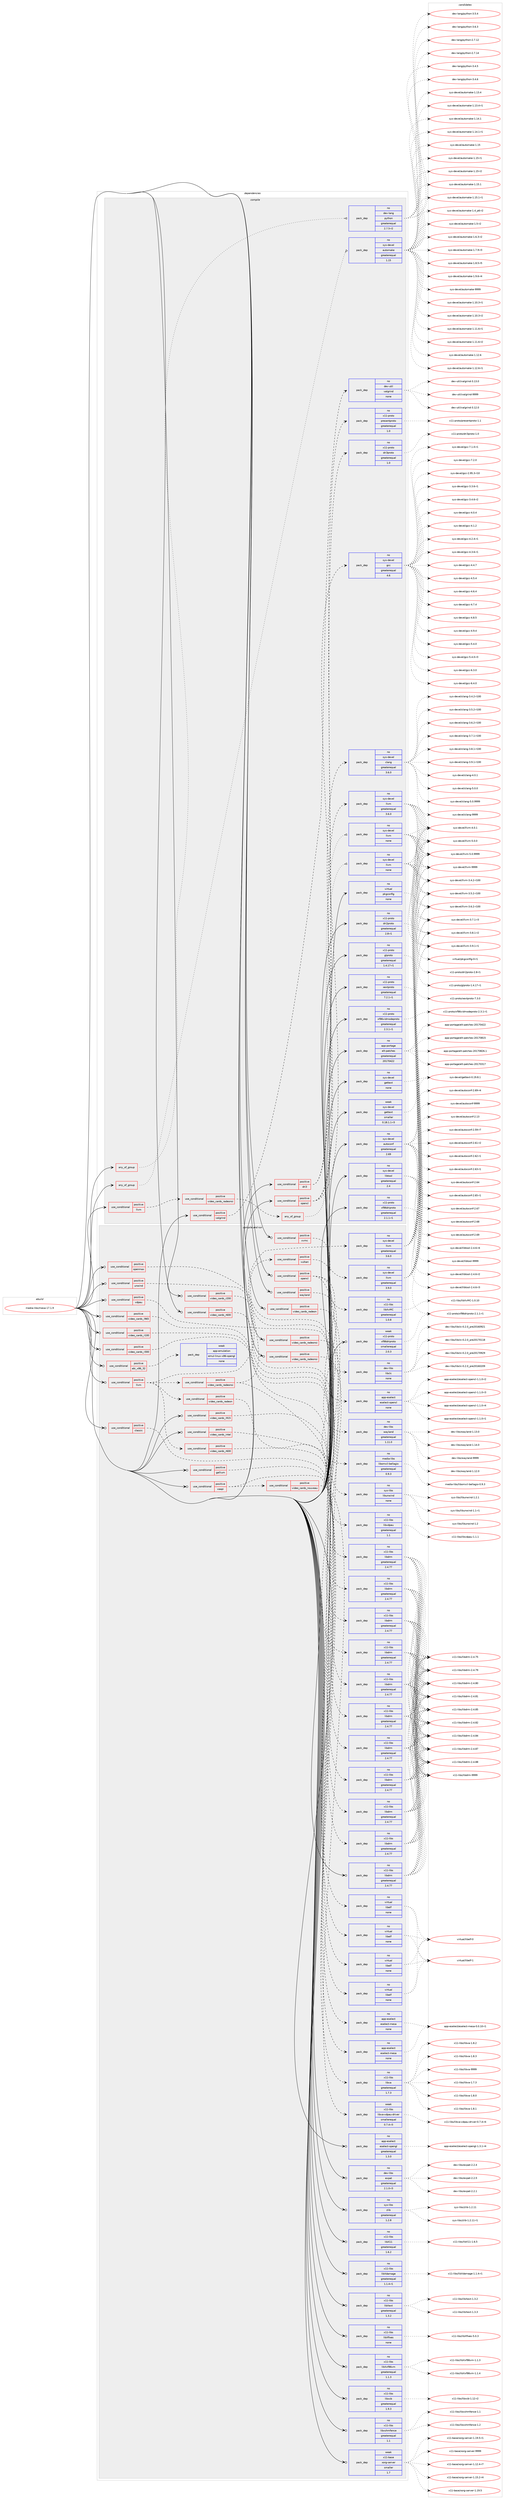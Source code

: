 digraph prolog {

# *************
# Graph options
# *************

newrank=true;
concentrate=true;
compound=true;
graph [rankdir=LR,fontname=Helvetica,fontsize=10,ranksep=1.5];#, ranksep=2.5, nodesep=0.2];
edge  [arrowhead=vee];
node  [fontname=Helvetica,fontsize=10];

# **********
# The ebuild
# **********

subgraph cluster_leftcol {
color=gray;
rank=same;
label=<<i>ebuild</i>>;
id [label="media-libs/mesa-17.1.9", color=red, width=4, href="../media-libs/mesa-17.1.9.svg"];
}

# ****************
# The dependencies
# ****************

subgraph cluster_midcol {
color=gray;
label=<<i>dependencies</i>>;
subgraph cluster_compile {
fillcolor="#eeeeee";
style=filled;
label=<<i>compile</i>>;
subgraph any5652 {
dependency367014 [label=<<TABLE BORDER="0" CELLBORDER="1" CELLSPACING="0" CELLPADDING="4"><TR><TD CELLPADDING="10">any_of_group</TD></TR></TABLE>>, shape=none, color=red];subgraph pack270751 {
dependency367015 [label=<<TABLE BORDER="0" CELLBORDER="1" CELLSPACING="0" CELLPADDING="4" WIDTH="220"><TR><TD ROWSPAN="6" CELLPADDING="30">pack_dep</TD></TR><TR><TD WIDTH="110">no</TD></TR><TR><TD>dev-lang</TD></TR><TR><TD>python</TD></TR><TR><TD>greaterequal</TD></TR><TR><TD>2.7.5-r2</TD></TR></TABLE>>, shape=none, color=blue];
}
dependency367014:e -> dependency367015:w [weight=20,style="dotted",arrowhead="oinv"];
}
id:e -> dependency367014:w [weight=20,style="solid",arrowhead="vee"];
subgraph any5653 {
dependency367016 [label=<<TABLE BORDER="0" CELLBORDER="1" CELLSPACING="0" CELLPADDING="4"><TR><TD CELLPADDING="10">any_of_group</TD></TR></TABLE>>, shape=none, color=red];subgraph pack270752 {
dependency367017 [label=<<TABLE BORDER="0" CELLBORDER="1" CELLSPACING="0" CELLPADDING="4" WIDTH="220"><TR><TD ROWSPAN="6" CELLPADDING="30">pack_dep</TD></TR><TR><TD WIDTH="110">no</TD></TR><TR><TD>sys-devel</TD></TR><TR><TD>automake</TD></TR><TR><TD>greaterequal</TD></TR><TR><TD>1.15</TD></TR></TABLE>>, shape=none, color=blue];
}
dependency367016:e -> dependency367017:w [weight=20,style="dotted",arrowhead="oinv"];
}
id:e -> dependency367016:w [weight=20,style="solid",arrowhead="vee"];
subgraph cond90470 {
dependency367018 [label=<<TABLE BORDER="0" CELLBORDER="1" CELLSPACING="0" CELLPADDING="4"><TR><TD ROWSPAN="3" CELLPADDING="10">use_conditional</TD></TR><TR><TD>positive</TD></TR><TR><TD>dri3</TD></TR></TABLE>>, shape=none, color=red];
subgraph pack270753 {
dependency367019 [label=<<TABLE BORDER="0" CELLBORDER="1" CELLSPACING="0" CELLPADDING="4" WIDTH="220"><TR><TD ROWSPAN="6" CELLPADDING="30">pack_dep</TD></TR><TR><TD WIDTH="110">no</TD></TR><TR><TD>x11-proto</TD></TR><TR><TD>dri3proto</TD></TR><TR><TD>greaterequal</TD></TR><TR><TD>1.0</TD></TR></TABLE>>, shape=none, color=blue];
}
dependency367018:e -> dependency367019:w [weight=20,style="dashed",arrowhead="vee"];
subgraph pack270754 {
dependency367020 [label=<<TABLE BORDER="0" CELLBORDER="1" CELLSPACING="0" CELLPADDING="4" WIDTH="220"><TR><TD ROWSPAN="6" CELLPADDING="30">pack_dep</TD></TR><TR><TD WIDTH="110">no</TD></TR><TR><TD>x11-proto</TD></TR><TR><TD>presentproto</TD></TR><TR><TD>greaterequal</TD></TR><TR><TD>1.0</TD></TR></TABLE>>, shape=none, color=blue];
}
dependency367018:e -> dependency367020:w [weight=20,style="dashed",arrowhead="vee"];
}
id:e -> dependency367018:w [weight=20,style="solid",arrowhead="vee"];
subgraph cond90471 {
dependency367021 [label=<<TABLE BORDER="0" CELLBORDER="1" CELLSPACING="0" CELLPADDING="4"><TR><TD ROWSPAN="3" CELLPADDING="10">use_conditional</TD></TR><TR><TD>positive</TD></TR><TR><TD>llvm</TD></TR></TABLE>>, shape=none, color=red];
subgraph cond90472 {
dependency367022 [label=<<TABLE BORDER="0" CELLBORDER="1" CELLSPACING="0" CELLPADDING="4"><TR><TD ROWSPAN="3" CELLPADDING="10">use_conditional</TD></TR><TR><TD>positive</TD></TR><TR><TD>video_cards_radeonsi</TD></TR></TABLE>>, shape=none, color=red];
subgraph any5654 {
dependency367023 [label=<<TABLE BORDER="0" CELLBORDER="1" CELLSPACING="0" CELLPADDING="4"><TR><TD CELLPADDING="10">any_of_group</TD></TR></TABLE>>, shape=none, color=red];subgraph pack270755 {
dependency367024 [label=<<TABLE BORDER="0" CELLBORDER="1" CELLSPACING="0" CELLPADDING="4" WIDTH="220"><TR><TD ROWSPAN="6" CELLPADDING="30">pack_dep</TD></TR><TR><TD WIDTH="110">no</TD></TR><TR><TD>sys-devel</TD></TR><TR><TD>llvm</TD></TR><TR><TD>none</TD></TR><TR><TD></TD></TR></TABLE>>, shape=none, color=blue];
}
dependency367023:e -> dependency367024:w [weight=20,style="dotted",arrowhead="oinv"];
subgraph pack270756 {
dependency367025 [label=<<TABLE BORDER="0" CELLBORDER="1" CELLSPACING="0" CELLPADDING="4" WIDTH="220"><TR><TD ROWSPAN="6" CELLPADDING="30">pack_dep</TD></TR><TR><TD WIDTH="110">no</TD></TR><TR><TD>sys-devel</TD></TR><TR><TD>llvm</TD></TR><TR><TD>none</TD></TR><TR><TD></TD></TR></TABLE>>, shape=none, color=blue];
}
dependency367023:e -> dependency367025:w [weight=20,style="dotted",arrowhead="oinv"];
}
dependency367022:e -> dependency367023:w [weight=20,style="dashed",arrowhead="vee"];
}
dependency367021:e -> dependency367022:w [weight=20,style="dashed",arrowhead="vee"];
}
id:e -> dependency367021:w [weight=20,style="solid",arrowhead="vee"];
subgraph cond90473 {
dependency367026 [label=<<TABLE BORDER="0" CELLBORDER="1" CELLSPACING="0" CELLPADDING="4"><TR><TD ROWSPAN="3" CELLPADDING="10">use_conditional</TD></TR><TR><TD>positive</TD></TR><TR><TD>opencl</TD></TR></TABLE>>, shape=none, color=red];
subgraph pack270757 {
dependency367027 [label=<<TABLE BORDER="0" CELLBORDER="1" CELLSPACING="0" CELLPADDING="4" WIDTH="220"><TR><TD ROWSPAN="6" CELLPADDING="30">pack_dep</TD></TR><TR><TD WIDTH="110">no</TD></TR><TR><TD>sys-devel</TD></TR><TR><TD>llvm</TD></TR><TR><TD>greaterequal</TD></TR><TR><TD>3.6.0</TD></TR></TABLE>>, shape=none, color=blue];
}
dependency367026:e -> dependency367027:w [weight=20,style="dashed",arrowhead="vee"];
subgraph pack270758 {
dependency367028 [label=<<TABLE BORDER="0" CELLBORDER="1" CELLSPACING="0" CELLPADDING="4" WIDTH="220"><TR><TD ROWSPAN="6" CELLPADDING="30">pack_dep</TD></TR><TR><TD WIDTH="110">no</TD></TR><TR><TD>sys-devel</TD></TR><TR><TD>clang</TD></TR><TR><TD>greaterequal</TD></TR><TR><TD>3.6.0</TD></TR></TABLE>>, shape=none, color=blue];
}
dependency367026:e -> dependency367028:w [weight=20,style="dashed",arrowhead="vee"];
subgraph pack270759 {
dependency367029 [label=<<TABLE BORDER="0" CELLBORDER="1" CELLSPACING="0" CELLPADDING="4" WIDTH="220"><TR><TD ROWSPAN="6" CELLPADDING="30">pack_dep</TD></TR><TR><TD WIDTH="110">no</TD></TR><TR><TD>sys-devel</TD></TR><TR><TD>gcc</TD></TR><TR><TD>greaterequal</TD></TR><TR><TD>4.6</TD></TR></TABLE>>, shape=none, color=blue];
}
dependency367026:e -> dependency367029:w [weight=20,style="dashed",arrowhead="vee"];
}
id:e -> dependency367026:w [weight=20,style="solid",arrowhead="vee"];
subgraph cond90474 {
dependency367030 [label=<<TABLE BORDER="0" CELLBORDER="1" CELLSPACING="0" CELLPADDING="4"><TR><TD ROWSPAN="3" CELLPADDING="10">use_conditional</TD></TR><TR><TD>positive</TD></TR><TR><TD>valgrind</TD></TR></TABLE>>, shape=none, color=red];
subgraph pack270760 {
dependency367031 [label=<<TABLE BORDER="0" CELLBORDER="1" CELLSPACING="0" CELLPADDING="4" WIDTH="220"><TR><TD ROWSPAN="6" CELLPADDING="30">pack_dep</TD></TR><TR><TD WIDTH="110">no</TD></TR><TR><TD>dev-util</TD></TR><TR><TD>valgrind</TD></TR><TR><TD>none</TD></TR><TR><TD></TD></TR></TABLE>>, shape=none, color=blue];
}
dependency367030:e -> dependency367031:w [weight=20,style="dashed",arrowhead="vee"];
}
id:e -> dependency367030:w [weight=20,style="solid",arrowhead="vee"];
subgraph pack270761 {
dependency367032 [label=<<TABLE BORDER="0" CELLBORDER="1" CELLSPACING="0" CELLPADDING="4" WIDTH="220"><TR><TD ROWSPAN="6" CELLPADDING="30">pack_dep</TD></TR><TR><TD WIDTH="110">no</TD></TR><TR><TD>app-portage</TD></TR><TR><TD>elt-patches</TD></TR><TR><TD>greaterequal</TD></TR><TR><TD>20170422</TD></TR></TABLE>>, shape=none, color=blue];
}
id:e -> dependency367032:w [weight=20,style="solid",arrowhead="vee"];
subgraph pack270762 {
dependency367033 [label=<<TABLE BORDER="0" CELLBORDER="1" CELLSPACING="0" CELLPADDING="4" WIDTH="220"><TR><TD ROWSPAN="6" CELLPADDING="30">pack_dep</TD></TR><TR><TD WIDTH="110">no</TD></TR><TR><TD>sys-devel</TD></TR><TR><TD>autoconf</TD></TR><TR><TD>greaterequal</TD></TR><TR><TD>2.69</TD></TR></TABLE>>, shape=none, color=blue];
}
id:e -> dependency367033:w [weight=20,style="solid",arrowhead="vee"];
subgraph pack270763 {
dependency367034 [label=<<TABLE BORDER="0" CELLBORDER="1" CELLSPACING="0" CELLPADDING="4" WIDTH="220"><TR><TD ROWSPAN="6" CELLPADDING="30">pack_dep</TD></TR><TR><TD WIDTH="110">no</TD></TR><TR><TD>sys-devel</TD></TR><TR><TD>gettext</TD></TR><TR><TD>none</TD></TR><TR><TD></TD></TR></TABLE>>, shape=none, color=blue];
}
id:e -> dependency367034:w [weight=20,style="solid",arrowhead="vee"];
subgraph pack270764 {
dependency367035 [label=<<TABLE BORDER="0" CELLBORDER="1" CELLSPACING="0" CELLPADDING="4" WIDTH="220"><TR><TD ROWSPAN="6" CELLPADDING="30">pack_dep</TD></TR><TR><TD WIDTH="110">no</TD></TR><TR><TD>sys-devel</TD></TR><TR><TD>libtool</TD></TR><TR><TD>greaterequal</TD></TR><TR><TD>2.4</TD></TR></TABLE>>, shape=none, color=blue];
}
id:e -> dependency367035:w [weight=20,style="solid",arrowhead="vee"];
subgraph pack270765 {
dependency367036 [label=<<TABLE BORDER="0" CELLBORDER="1" CELLSPACING="0" CELLPADDING="4" WIDTH="220"><TR><TD ROWSPAN="6" CELLPADDING="30">pack_dep</TD></TR><TR><TD WIDTH="110">no</TD></TR><TR><TD>virtual</TD></TR><TR><TD>pkgconfig</TD></TR><TR><TD>none</TD></TR><TR><TD></TD></TR></TABLE>>, shape=none, color=blue];
}
id:e -> dependency367036:w [weight=20,style="solid",arrowhead="vee"];
subgraph pack270766 {
dependency367037 [label=<<TABLE BORDER="0" CELLBORDER="1" CELLSPACING="0" CELLPADDING="4" WIDTH="220"><TR><TD ROWSPAN="6" CELLPADDING="30">pack_dep</TD></TR><TR><TD WIDTH="110">no</TD></TR><TR><TD>x11-proto</TD></TR><TR><TD>dri2proto</TD></TR><TR><TD>greaterequal</TD></TR><TR><TD>2.8-r1</TD></TR></TABLE>>, shape=none, color=blue];
}
id:e -> dependency367037:w [weight=20,style="solid",arrowhead="vee"];
subgraph pack270767 {
dependency367038 [label=<<TABLE BORDER="0" CELLBORDER="1" CELLSPACING="0" CELLPADDING="4" WIDTH="220"><TR><TD ROWSPAN="6" CELLPADDING="30">pack_dep</TD></TR><TR><TD WIDTH="110">no</TD></TR><TR><TD>x11-proto</TD></TR><TR><TD>glproto</TD></TR><TR><TD>greaterequal</TD></TR><TR><TD>1.4.17-r1</TD></TR></TABLE>>, shape=none, color=blue];
}
id:e -> dependency367038:w [weight=20,style="solid",arrowhead="vee"];
subgraph pack270768 {
dependency367039 [label=<<TABLE BORDER="0" CELLBORDER="1" CELLSPACING="0" CELLPADDING="4" WIDTH="220"><TR><TD ROWSPAN="6" CELLPADDING="30">pack_dep</TD></TR><TR><TD WIDTH="110">no</TD></TR><TR><TD>x11-proto</TD></TR><TR><TD>xextproto</TD></TR><TR><TD>greaterequal</TD></TR><TR><TD>7.2.1-r1</TD></TR></TABLE>>, shape=none, color=blue];
}
id:e -> dependency367039:w [weight=20,style="solid",arrowhead="vee"];
subgraph pack270769 {
dependency367040 [label=<<TABLE BORDER="0" CELLBORDER="1" CELLSPACING="0" CELLPADDING="4" WIDTH="220"><TR><TD ROWSPAN="6" CELLPADDING="30">pack_dep</TD></TR><TR><TD WIDTH="110">no</TD></TR><TR><TD>x11-proto</TD></TR><TR><TD>xf86driproto</TD></TR><TR><TD>greaterequal</TD></TR><TR><TD>2.1.1-r1</TD></TR></TABLE>>, shape=none, color=blue];
}
id:e -> dependency367040:w [weight=20,style="solid",arrowhead="vee"];
subgraph pack270770 {
dependency367041 [label=<<TABLE BORDER="0" CELLBORDER="1" CELLSPACING="0" CELLPADDING="4" WIDTH="220"><TR><TD ROWSPAN="6" CELLPADDING="30">pack_dep</TD></TR><TR><TD WIDTH="110">no</TD></TR><TR><TD>x11-proto</TD></TR><TR><TD>xf86vidmodeproto</TD></TR><TR><TD>greaterequal</TD></TR><TR><TD>2.3.1-r1</TD></TR></TABLE>>, shape=none, color=blue];
}
id:e -> dependency367041:w [weight=20,style="solid",arrowhead="vee"];
subgraph pack270771 {
dependency367042 [label=<<TABLE BORDER="0" CELLBORDER="1" CELLSPACING="0" CELLPADDING="4" WIDTH="220"><TR><TD ROWSPAN="6" CELLPADDING="30">pack_dep</TD></TR><TR><TD WIDTH="110">weak</TD></TR><TR><TD>sys-devel</TD></TR><TR><TD>gettext</TD></TR><TR><TD>smaller</TD></TR><TR><TD>0.18.1.1-r3</TD></TR></TABLE>>, shape=none, color=blue];
}
id:e -> dependency367042:w [weight=20,style="solid",arrowhead="vee"];
}
subgraph cluster_compileandrun {
fillcolor="#eeeeee";
style=filled;
label=<<i>compile and run</i>>;
subgraph cond90475 {
dependency367043 [label=<<TABLE BORDER="0" CELLBORDER="1" CELLSPACING="0" CELLPADDING="4"><TR><TD ROWSPAN="3" CELLPADDING="10">use_conditional</TD></TR><TR><TD>positive</TD></TR><TR><TD>abi_x86_32</TD></TR></TABLE>>, shape=none, color=red];
subgraph pack270772 {
dependency367044 [label=<<TABLE BORDER="0" CELLBORDER="1" CELLSPACING="0" CELLPADDING="4" WIDTH="220"><TR><TD ROWSPAN="6" CELLPADDING="30">pack_dep</TD></TR><TR><TD WIDTH="110">weak</TD></TR><TR><TD>app-emulation</TD></TR><TR><TD>emul-linux-x86-opengl</TD></TR><TR><TD>none</TD></TR><TR><TD></TD></TR></TABLE>>, shape=none, color=blue];
}
dependency367043:e -> dependency367044:w [weight=20,style="dashed",arrowhead="vee"];
}
id:e -> dependency367043:w [weight=20,style="solid",arrowhead="odotvee"];
subgraph cond90476 {
dependency367045 [label=<<TABLE BORDER="0" CELLBORDER="1" CELLSPACING="0" CELLPADDING="4"><TR><TD ROWSPAN="3" CELLPADDING="10">use_conditional</TD></TR><TR><TD>positive</TD></TR><TR><TD>classic</TD></TR></TABLE>>, shape=none, color=red];
subgraph pack270773 {
dependency367046 [label=<<TABLE BORDER="0" CELLBORDER="1" CELLSPACING="0" CELLPADDING="4" WIDTH="220"><TR><TD ROWSPAN="6" CELLPADDING="30">pack_dep</TD></TR><TR><TD WIDTH="110">no</TD></TR><TR><TD>app-eselect</TD></TR><TR><TD>eselect-mesa</TD></TR><TR><TD>none</TD></TR><TR><TD></TD></TR></TABLE>>, shape=none, color=blue];
}
dependency367045:e -> dependency367046:w [weight=20,style="dashed",arrowhead="vee"];
}
id:e -> dependency367045:w [weight=20,style="solid",arrowhead="odotvee"];
subgraph cond90477 {
dependency367047 [label=<<TABLE BORDER="0" CELLBORDER="1" CELLSPACING="0" CELLPADDING="4"><TR><TD ROWSPAN="3" CELLPADDING="10">use_conditional</TD></TR><TR><TD>positive</TD></TR><TR><TD>gallium</TD></TR></TABLE>>, shape=none, color=red];
subgraph pack270774 {
dependency367048 [label=<<TABLE BORDER="0" CELLBORDER="1" CELLSPACING="0" CELLPADDING="4" WIDTH="220"><TR><TD ROWSPAN="6" CELLPADDING="30">pack_dep</TD></TR><TR><TD WIDTH="110">no</TD></TR><TR><TD>app-eselect</TD></TR><TR><TD>eselect-mesa</TD></TR><TR><TD>none</TD></TR><TR><TD></TD></TR></TABLE>>, shape=none, color=blue];
}
dependency367047:e -> dependency367048:w [weight=20,style="dashed",arrowhead="vee"];
}
id:e -> dependency367047:w [weight=20,style="solid",arrowhead="odotvee"];
subgraph cond90478 {
dependency367049 [label=<<TABLE BORDER="0" CELLBORDER="1" CELLSPACING="0" CELLPADDING="4"><TR><TD ROWSPAN="3" CELLPADDING="10">use_conditional</TD></TR><TR><TD>positive</TD></TR><TR><TD>llvm</TD></TR></TABLE>>, shape=none, color=red];
subgraph cond90479 {
dependency367050 [label=<<TABLE BORDER="0" CELLBORDER="1" CELLSPACING="0" CELLPADDING="4"><TR><TD ROWSPAN="3" CELLPADDING="10">use_conditional</TD></TR><TR><TD>positive</TD></TR><TR><TD>video_cards_radeonsi</TD></TR></TABLE>>, shape=none, color=red];
subgraph pack270775 {
dependency367051 [label=<<TABLE BORDER="0" CELLBORDER="1" CELLSPACING="0" CELLPADDING="4" WIDTH="220"><TR><TD ROWSPAN="6" CELLPADDING="30">pack_dep</TD></TR><TR><TD WIDTH="110">no</TD></TR><TR><TD>virtual</TD></TR><TR><TD>libelf</TD></TR><TR><TD>none</TD></TR><TR><TD></TD></TR></TABLE>>, shape=none, color=blue];
}
dependency367050:e -> dependency367051:w [weight=20,style="dashed",arrowhead="vee"];
subgraph cond90480 {
dependency367052 [label=<<TABLE BORDER="0" CELLBORDER="1" CELLSPACING="0" CELLPADDING="4"><TR><TD ROWSPAN="3" CELLPADDING="10">use_conditional</TD></TR><TR><TD>positive</TD></TR><TR><TD>vulkan</TD></TR></TABLE>>, shape=none, color=red];
subgraph pack270776 {
dependency367053 [label=<<TABLE BORDER="0" CELLBORDER="1" CELLSPACING="0" CELLPADDING="4" WIDTH="220"><TR><TD ROWSPAN="6" CELLPADDING="30">pack_dep</TD></TR><TR><TD WIDTH="110">no</TD></TR><TR><TD>sys-devel</TD></TR><TR><TD>llvm</TD></TR><TR><TD>greaterequal</TD></TR><TR><TD>3.9.0</TD></TR></TABLE>>, shape=none, color=blue];
}
dependency367052:e -> dependency367053:w [weight=20,style="dashed",arrowhead="vee"];
}
dependency367050:e -> dependency367052:w [weight=20,style="dashed",arrowhead="vee"];
}
dependency367049:e -> dependency367050:w [weight=20,style="dashed",arrowhead="vee"];
subgraph cond90481 {
dependency367054 [label=<<TABLE BORDER="0" CELLBORDER="1" CELLSPACING="0" CELLPADDING="4"><TR><TD ROWSPAN="3" CELLPADDING="10">use_conditional</TD></TR><TR><TD>positive</TD></TR><TR><TD>video_cards_r600</TD></TR></TABLE>>, shape=none, color=red];
subgraph pack270777 {
dependency367055 [label=<<TABLE BORDER="0" CELLBORDER="1" CELLSPACING="0" CELLPADDING="4" WIDTH="220"><TR><TD ROWSPAN="6" CELLPADDING="30">pack_dep</TD></TR><TR><TD WIDTH="110">no</TD></TR><TR><TD>virtual</TD></TR><TR><TD>libelf</TD></TR><TR><TD>none</TD></TR><TR><TD></TD></TR></TABLE>>, shape=none, color=blue];
}
dependency367054:e -> dependency367055:w [weight=20,style="dashed",arrowhead="vee"];
}
dependency367049:e -> dependency367054:w [weight=20,style="dashed",arrowhead="vee"];
subgraph cond90482 {
dependency367056 [label=<<TABLE BORDER="0" CELLBORDER="1" CELLSPACING="0" CELLPADDING="4"><TR><TD ROWSPAN="3" CELLPADDING="10">use_conditional</TD></TR><TR><TD>positive</TD></TR><TR><TD>video_cards_radeon</TD></TR></TABLE>>, shape=none, color=red];
subgraph pack270778 {
dependency367057 [label=<<TABLE BORDER="0" CELLBORDER="1" CELLSPACING="0" CELLPADDING="4" WIDTH="220"><TR><TD ROWSPAN="6" CELLPADDING="30">pack_dep</TD></TR><TR><TD WIDTH="110">no</TD></TR><TR><TD>virtual</TD></TR><TR><TD>libelf</TD></TR><TR><TD>none</TD></TR><TR><TD></TD></TR></TABLE>>, shape=none, color=blue];
}
dependency367056:e -> dependency367057:w [weight=20,style="dashed",arrowhead="vee"];
}
dependency367049:e -> dependency367056:w [weight=20,style="dashed",arrowhead="vee"];
subgraph pack270779 {
dependency367058 [label=<<TABLE BORDER="0" CELLBORDER="1" CELLSPACING="0" CELLPADDING="4" WIDTH="220"><TR><TD ROWSPAN="6" CELLPADDING="30">pack_dep</TD></TR><TR><TD WIDTH="110">no</TD></TR><TR><TD>sys-devel</TD></TR><TR><TD>llvm</TD></TR><TR><TD>greaterequal</TD></TR><TR><TD>3.6.0</TD></TR></TABLE>>, shape=none, color=blue];
}
dependency367049:e -> dependency367058:w [weight=20,style="dashed",arrowhead="vee"];
}
id:e -> dependency367049:w [weight=20,style="solid",arrowhead="odotvee"];
subgraph cond90483 {
dependency367059 [label=<<TABLE BORDER="0" CELLBORDER="1" CELLSPACING="0" CELLPADDING="4"><TR><TD ROWSPAN="3" CELLPADDING="10">use_conditional</TD></TR><TR><TD>positive</TD></TR><TR><TD>opencl</TD></TR></TABLE>>, shape=none, color=red];
subgraph pack270780 {
dependency367060 [label=<<TABLE BORDER="0" CELLBORDER="1" CELLSPACING="0" CELLPADDING="4" WIDTH="220"><TR><TD ROWSPAN="6" CELLPADDING="30">pack_dep</TD></TR><TR><TD WIDTH="110">no</TD></TR><TR><TD>app-eselect</TD></TR><TR><TD>eselect-opencl</TD></TR><TR><TD>none</TD></TR><TR><TD></TD></TR></TABLE>>, shape=none, color=blue];
}
dependency367059:e -> dependency367060:w [weight=20,style="dashed",arrowhead="vee"];
subgraph pack270781 {
dependency367061 [label=<<TABLE BORDER="0" CELLBORDER="1" CELLSPACING="0" CELLPADDING="4" WIDTH="220"><TR><TD ROWSPAN="6" CELLPADDING="30">pack_dep</TD></TR><TR><TD WIDTH="110">no</TD></TR><TR><TD>dev-libs</TD></TR><TR><TD>libclc</TD></TR><TR><TD>none</TD></TR><TR><TD></TD></TR></TABLE>>, shape=none, color=blue];
}
dependency367059:e -> dependency367061:w [weight=20,style="dashed",arrowhead="vee"];
subgraph pack270782 {
dependency367062 [label=<<TABLE BORDER="0" CELLBORDER="1" CELLSPACING="0" CELLPADDING="4" WIDTH="220"><TR><TD ROWSPAN="6" CELLPADDING="30">pack_dep</TD></TR><TR><TD WIDTH="110">no</TD></TR><TR><TD>virtual</TD></TR><TR><TD>libelf</TD></TR><TR><TD>none</TD></TR><TR><TD></TD></TR></TABLE>>, shape=none, color=blue];
}
dependency367059:e -> dependency367062:w [weight=20,style="dashed",arrowhead="vee"];
}
id:e -> dependency367059:w [weight=20,style="solid",arrowhead="odotvee"];
subgraph cond90484 {
dependency367063 [label=<<TABLE BORDER="0" CELLBORDER="1" CELLSPACING="0" CELLPADDING="4"><TR><TD ROWSPAN="3" CELLPADDING="10">use_conditional</TD></TR><TR><TD>positive</TD></TR><TR><TD>openmax</TD></TR></TABLE>>, shape=none, color=red];
subgraph pack270783 {
dependency367064 [label=<<TABLE BORDER="0" CELLBORDER="1" CELLSPACING="0" CELLPADDING="4" WIDTH="220"><TR><TD ROWSPAN="6" CELLPADDING="30">pack_dep</TD></TR><TR><TD WIDTH="110">no</TD></TR><TR><TD>media-libs</TD></TR><TR><TD>libomxil-bellagio</TD></TR><TR><TD>greaterequal</TD></TR><TR><TD>0.9.3</TD></TR></TABLE>>, shape=none, color=blue];
}
dependency367063:e -> dependency367064:w [weight=20,style="dashed",arrowhead="vee"];
}
id:e -> dependency367063:w [weight=20,style="solid",arrowhead="odotvee"];
subgraph cond90485 {
dependency367065 [label=<<TABLE BORDER="0" CELLBORDER="1" CELLSPACING="0" CELLPADDING="4"><TR><TD ROWSPAN="3" CELLPADDING="10">use_conditional</TD></TR><TR><TD>positive</TD></TR><TR><TD>unwind</TD></TR></TABLE>>, shape=none, color=red];
subgraph pack270784 {
dependency367066 [label=<<TABLE BORDER="0" CELLBORDER="1" CELLSPACING="0" CELLPADDING="4" WIDTH="220"><TR><TD ROWSPAN="6" CELLPADDING="30">pack_dep</TD></TR><TR><TD WIDTH="110">no</TD></TR><TR><TD>sys-libs</TD></TR><TR><TD>libunwind</TD></TR><TR><TD>none</TD></TR><TR><TD></TD></TR></TABLE>>, shape=none, color=blue];
}
dependency367065:e -> dependency367066:w [weight=20,style="dashed",arrowhead="vee"];
}
id:e -> dependency367065:w [weight=20,style="solid",arrowhead="odotvee"];
subgraph cond90486 {
dependency367067 [label=<<TABLE BORDER="0" CELLBORDER="1" CELLSPACING="0" CELLPADDING="4"><TR><TD ROWSPAN="3" CELLPADDING="10">use_conditional</TD></TR><TR><TD>positive</TD></TR><TR><TD>vaapi</TD></TR></TABLE>>, shape=none, color=red];
subgraph pack270785 {
dependency367068 [label=<<TABLE BORDER="0" CELLBORDER="1" CELLSPACING="0" CELLPADDING="4" WIDTH="220"><TR><TD ROWSPAN="6" CELLPADDING="30">pack_dep</TD></TR><TR><TD WIDTH="110">no</TD></TR><TR><TD>x11-libs</TD></TR><TR><TD>libva</TD></TR><TR><TD>greaterequal</TD></TR><TR><TD>1.7.3</TD></TR></TABLE>>, shape=none, color=blue];
}
dependency367067:e -> dependency367068:w [weight=20,style="dashed",arrowhead="vee"];
subgraph cond90487 {
dependency367069 [label=<<TABLE BORDER="0" CELLBORDER="1" CELLSPACING="0" CELLPADDING="4"><TR><TD ROWSPAN="3" CELLPADDING="10">use_conditional</TD></TR><TR><TD>positive</TD></TR><TR><TD>video_cards_nouveau</TD></TR></TABLE>>, shape=none, color=red];
subgraph pack270786 {
dependency367070 [label=<<TABLE BORDER="0" CELLBORDER="1" CELLSPACING="0" CELLPADDING="4" WIDTH="220"><TR><TD ROWSPAN="6" CELLPADDING="30">pack_dep</TD></TR><TR><TD WIDTH="110">weak</TD></TR><TR><TD>x11-libs</TD></TR><TR><TD>libva-vdpau-driver</TD></TR><TR><TD>smallerequal</TD></TR><TR><TD>0.7.4-r3</TD></TR></TABLE>>, shape=none, color=blue];
}
dependency367069:e -> dependency367070:w [weight=20,style="dashed",arrowhead="vee"];
}
dependency367067:e -> dependency367069:w [weight=20,style="dashed",arrowhead="vee"];
}
id:e -> dependency367067:w [weight=20,style="solid",arrowhead="odotvee"];
subgraph cond90488 {
dependency367071 [label=<<TABLE BORDER="0" CELLBORDER="1" CELLSPACING="0" CELLPADDING="4"><TR><TD ROWSPAN="3" CELLPADDING="10">use_conditional</TD></TR><TR><TD>positive</TD></TR><TR><TD>vdpau</TD></TR></TABLE>>, shape=none, color=red];
subgraph pack270787 {
dependency367072 [label=<<TABLE BORDER="0" CELLBORDER="1" CELLSPACING="0" CELLPADDING="4" WIDTH="220"><TR><TD ROWSPAN="6" CELLPADDING="30">pack_dep</TD></TR><TR><TD WIDTH="110">no</TD></TR><TR><TD>x11-libs</TD></TR><TR><TD>libvdpau</TD></TR><TR><TD>greaterequal</TD></TR><TR><TD>1.1</TD></TR></TABLE>>, shape=none, color=blue];
}
dependency367071:e -> dependency367072:w [weight=20,style="dashed",arrowhead="vee"];
}
id:e -> dependency367071:w [weight=20,style="solid",arrowhead="odotvee"];
subgraph cond90489 {
dependency367073 [label=<<TABLE BORDER="0" CELLBORDER="1" CELLSPACING="0" CELLPADDING="4"><TR><TD ROWSPAN="3" CELLPADDING="10">use_conditional</TD></TR><TR><TD>positive</TD></TR><TR><TD>video_cards_i915</TD></TR></TABLE>>, shape=none, color=red];
subgraph pack270788 {
dependency367074 [label=<<TABLE BORDER="0" CELLBORDER="1" CELLSPACING="0" CELLPADDING="4" WIDTH="220"><TR><TD ROWSPAN="6" CELLPADDING="30">pack_dep</TD></TR><TR><TD WIDTH="110">no</TD></TR><TR><TD>x11-libs</TD></TR><TR><TD>libdrm</TD></TR><TR><TD>greaterequal</TD></TR><TR><TD>2.4.77</TD></TR></TABLE>>, shape=none, color=blue];
}
dependency367073:e -> dependency367074:w [weight=20,style="dashed",arrowhead="vee"];
}
id:e -> dependency367073:w [weight=20,style="solid",arrowhead="odotvee"];
subgraph cond90490 {
dependency367075 [label=<<TABLE BORDER="0" CELLBORDER="1" CELLSPACING="0" CELLPADDING="4"><TR><TD ROWSPAN="3" CELLPADDING="10">use_conditional</TD></TR><TR><TD>positive</TD></TR><TR><TD>video_cards_i965</TD></TR></TABLE>>, shape=none, color=red];
subgraph pack270789 {
dependency367076 [label=<<TABLE BORDER="0" CELLBORDER="1" CELLSPACING="0" CELLPADDING="4" WIDTH="220"><TR><TD ROWSPAN="6" CELLPADDING="30">pack_dep</TD></TR><TR><TD WIDTH="110">no</TD></TR><TR><TD>x11-libs</TD></TR><TR><TD>libdrm</TD></TR><TR><TD>greaterequal</TD></TR><TR><TD>2.4.77</TD></TR></TABLE>>, shape=none, color=blue];
}
dependency367075:e -> dependency367076:w [weight=20,style="dashed",arrowhead="vee"];
}
id:e -> dependency367075:w [weight=20,style="solid",arrowhead="odotvee"];
subgraph cond90491 {
dependency367077 [label=<<TABLE BORDER="0" CELLBORDER="1" CELLSPACING="0" CELLPADDING="4"><TR><TD ROWSPAN="3" CELLPADDING="10">use_conditional</TD></TR><TR><TD>positive</TD></TR><TR><TD>video_cards_intel</TD></TR></TABLE>>, shape=none, color=red];
subgraph pack270790 {
dependency367078 [label=<<TABLE BORDER="0" CELLBORDER="1" CELLSPACING="0" CELLPADDING="4" WIDTH="220"><TR><TD ROWSPAN="6" CELLPADDING="30">pack_dep</TD></TR><TR><TD WIDTH="110">no</TD></TR><TR><TD>x11-libs</TD></TR><TR><TD>libdrm</TD></TR><TR><TD>greaterequal</TD></TR><TR><TD>2.4.77</TD></TR></TABLE>>, shape=none, color=blue];
}
dependency367077:e -> dependency367078:w [weight=20,style="dashed",arrowhead="vee"];
}
id:e -> dependency367077:w [weight=20,style="solid",arrowhead="odotvee"];
subgraph cond90492 {
dependency367079 [label=<<TABLE BORDER="0" CELLBORDER="1" CELLSPACING="0" CELLPADDING="4"><TR><TD ROWSPAN="3" CELLPADDING="10">use_conditional</TD></TR><TR><TD>positive</TD></TR><TR><TD>video_cards_r100</TD></TR></TABLE>>, shape=none, color=red];
subgraph pack270791 {
dependency367080 [label=<<TABLE BORDER="0" CELLBORDER="1" CELLSPACING="0" CELLPADDING="4" WIDTH="220"><TR><TD ROWSPAN="6" CELLPADDING="30">pack_dep</TD></TR><TR><TD WIDTH="110">no</TD></TR><TR><TD>x11-libs</TD></TR><TR><TD>libdrm</TD></TR><TR><TD>greaterequal</TD></TR><TR><TD>2.4.77</TD></TR></TABLE>>, shape=none, color=blue];
}
dependency367079:e -> dependency367080:w [weight=20,style="dashed",arrowhead="vee"];
}
id:e -> dependency367079:w [weight=20,style="solid",arrowhead="odotvee"];
subgraph cond90493 {
dependency367081 [label=<<TABLE BORDER="0" CELLBORDER="1" CELLSPACING="0" CELLPADDING="4"><TR><TD ROWSPAN="3" CELLPADDING="10">use_conditional</TD></TR><TR><TD>positive</TD></TR><TR><TD>video_cards_r200</TD></TR></TABLE>>, shape=none, color=red];
subgraph pack270792 {
dependency367082 [label=<<TABLE BORDER="0" CELLBORDER="1" CELLSPACING="0" CELLPADDING="4" WIDTH="220"><TR><TD ROWSPAN="6" CELLPADDING="30">pack_dep</TD></TR><TR><TD WIDTH="110">no</TD></TR><TR><TD>x11-libs</TD></TR><TR><TD>libdrm</TD></TR><TR><TD>greaterequal</TD></TR><TR><TD>2.4.77</TD></TR></TABLE>>, shape=none, color=blue];
}
dependency367081:e -> dependency367082:w [weight=20,style="dashed",arrowhead="vee"];
}
id:e -> dependency367081:w [weight=20,style="solid",arrowhead="odotvee"];
subgraph cond90494 {
dependency367083 [label=<<TABLE BORDER="0" CELLBORDER="1" CELLSPACING="0" CELLPADDING="4"><TR><TD ROWSPAN="3" CELLPADDING="10">use_conditional</TD></TR><TR><TD>positive</TD></TR><TR><TD>video_cards_r300</TD></TR></TABLE>>, shape=none, color=red];
subgraph pack270793 {
dependency367084 [label=<<TABLE BORDER="0" CELLBORDER="1" CELLSPACING="0" CELLPADDING="4" WIDTH="220"><TR><TD ROWSPAN="6" CELLPADDING="30">pack_dep</TD></TR><TR><TD WIDTH="110">no</TD></TR><TR><TD>x11-libs</TD></TR><TR><TD>libdrm</TD></TR><TR><TD>greaterequal</TD></TR><TR><TD>2.4.77</TD></TR></TABLE>>, shape=none, color=blue];
}
dependency367083:e -> dependency367084:w [weight=20,style="dashed",arrowhead="vee"];
}
id:e -> dependency367083:w [weight=20,style="solid",arrowhead="odotvee"];
subgraph cond90495 {
dependency367085 [label=<<TABLE BORDER="0" CELLBORDER="1" CELLSPACING="0" CELLPADDING="4"><TR><TD ROWSPAN="3" CELLPADDING="10">use_conditional</TD></TR><TR><TD>positive</TD></TR><TR><TD>video_cards_r600</TD></TR></TABLE>>, shape=none, color=red];
subgraph pack270794 {
dependency367086 [label=<<TABLE BORDER="0" CELLBORDER="1" CELLSPACING="0" CELLPADDING="4" WIDTH="220"><TR><TD ROWSPAN="6" CELLPADDING="30">pack_dep</TD></TR><TR><TD WIDTH="110">no</TD></TR><TR><TD>x11-libs</TD></TR><TR><TD>libdrm</TD></TR><TR><TD>greaterequal</TD></TR><TR><TD>2.4.77</TD></TR></TABLE>>, shape=none, color=blue];
}
dependency367085:e -> dependency367086:w [weight=20,style="dashed",arrowhead="vee"];
}
id:e -> dependency367085:w [weight=20,style="solid",arrowhead="odotvee"];
subgraph cond90496 {
dependency367087 [label=<<TABLE BORDER="0" CELLBORDER="1" CELLSPACING="0" CELLPADDING="4"><TR><TD ROWSPAN="3" CELLPADDING="10">use_conditional</TD></TR><TR><TD>positive</TD></TR><TR><TD>video_cards_radeon</TD></TR></TABLE>>, shape=none, color=red];
subgraph pack270795 {
dependency367088 [label=<<TABLE BORDER="0" CELLBORDER="1" CELLSPACING="0" CELLPADDING="4" WIDTH="220"><TR><TD ROWSPAN="6" CELLPADDING="30">pack_dep</TD></TR><TR><TD WIDTH="110">no</TD></TR><TR><TD>x11-libs</TD></TR><TR><TD>libdrm</TD></TR><TR><TD>greaterequal</TD></TR><TR><TD>2.4.77</TD></TR></TABLE>>, shape=none, color=blue];
}
dependency367087:e -> dependency367088:w [weight=20,style="dashed",arrowhead="vee"];
}
id:e -> dependency367087:w [weight=20,style="solid",arrowhead="odotvee"];
subgraph cond90497 {
dependency367089 [label=<<TABLE BORDER="0" CELLBORDER="1" CELLSPACING="0" CELLPADDING="4"><TR><TD ROWSPAN="3" CELLPADDING="10">use_conditional</TD></TR><TR><TD>positive</TD></TR><TR><TD>video_cards_radeonsi</TD></TR></TABLE>>, shape=none, color=red];
subgraph pack270796 {
dependency367090 [label=<<TABLE BORDER="0" CELLBORDER="1" CELLSPACING="0" CELLPADDING="4" WIDTH="220"><TR><TD ROWSPAN="6" CELLPADDING="30">pack_dep</TD></TR><TR><TD WIDTH="110">no</TD></TR><TR><TD>x11-libs</TD></TR><TR><TD>libdrm</TD></TR><TR><TD>greaterequal</TD></TR><TR><TD>2.4.77</TD></TR></TABLE>>, shape=none, color=blue];
}
dependency367089:e -> dependency367090:w [weight=20,style="dashed",arrowhead="vee"];
}
id:e -> dependency367089:w [weight=20,style="solid",arrowhead="odotvee"];
subgraph cond90498 {
dependency367091 [label=<<TABLE BORDER="0" CELLBORDER="1" CELLSPACING="0" CELLPADDING="4"><TR><TD ROWSPAN="3" CELLPADDING="10">use_conditional</TD></TR><TR><TD>positive</TD></TR><TR><TD>video_cards_radeonsi</TD></TR></TABLE>>, shape=none, color=red];
subgraph pack270797 {
dependency367092 [label=<<TABLE BORDER="0" CELLBORDER="1" CELLSPACING="0" CELLPADDING="4" WIDTH="220"><TR><TD ROWSPAN="6" CELLPADDING="30">pack_dep</TD></TR><TR><TD WIDTH="110">no</TD></TR><TR><TD>x11-libs</TD></TR><TR><TD>libdrm</TD></TR><TR><TD>greaterequal</TD></TR><TR><TD>2.4.77</TD></TR></TABLE>>, shape=none, color=blue];
}
dependency367091:e -> dependency367092:w [weight=20,style="dashed",arrowhead="vee"];
}
id:e -> dependency367091:w [weight=20,style="solid",arrowhead="odotvee"];
subgraph cond90499 {
dependency367093 [label=<<TABLE BORDER="0" CELLBORDER="1" CELLSPACING="0" CELLPADDING="4"><TR><TD ROWSPAN="3" CELLPADDING="10">use_conditional</TD></TR><TR><TD>positive</TD></TR><TR><TD>wayland</TD></TR></TABLE>>, shape=none, color=red];
subgraph pack270798 {
dependency367094 [label=<<TABLE BORDER="0" CELLBORDER="1" CELLSPACING="0" CELLPADDING="4" WIDTH="220"><TR><TD ROWSPAN="6" CELLPADDING="30">pack_dep</TD></TR><TR><TD WIDTH="110">no</TD></TR><TR><TD>dev-libs</TD></TR><TR><TD>wayland</TD></TR><TR><TD>greaterequal</TD></TR><TR><TD>1.11.0</TD></TR></TABLE>>, shape=none, color=blue];
}
dependency367093:e -> dependency367094:w [weight=20,style="dashed",arrowhead="vee"];
}
id:e -> dependency367093:w [weight=20,style="solid",arrowhead="odotvee"];
subgraph cond90500 {
dependency367095 [label=<<TABLE BORDER="0" CELLBORDER="1" CELLSPACING="0" CELLPADDING="4"><TR><TD ROWSPAN="3" CELLPADDING="10">use_conditional</TD></TR><TR><TD>positive</TD></TR><TR><TD>xvmc</TD></TR></TABLE>>, shape=none, color=red];
subgraph pack270799 {
dependency367096 [label=<<TABLE BORDER="0" CELLBORDER="1" CELLSPACING="0" CELLPADDING="4" WIDTH="220"><TR><TD ROWSPAN="6" CELLPADDING="30">pack_dep</TD></TR><TR><TD WIDTH="110">no</TD></TR><TR><TD>x11-libs</TD></TR><TR><TD>libXvMC</TD></TR><TR><TD>greaterequal</TD></TR><TR><TD>1.0.8</TD></TR></TABLE>>, shape=none, color=blue];
}
dependency367095:e -> dependency367096:w [weight=20,style="dashed",arrowhead="vee"];
}
id:e -> dependency367095:w [weight=20,style="solid",arrowhead="odotvee"];
subgraph pack270800 {
dependency367097 [label=<<TABLE BORDER="0" CELLBORDER="1" CELLSPACING="0" CELLPADDING="4" WIDTH="220"><TR><TD ROWSPAN="6" CELLPADDING="30">pack_dep</TD></TR><TR><TD WIDTH="110">no</TD></TR><TR><TD>app-eselect</TD></TR><TR><TD>eselect-opengl</TD></TR><TR><TD>greaterequal</TD></TR><TR><TD>1.3.0</TD></TR></TABLE>>, shape=none, color=blue];
}
id:e -> dependency367097:w [weight=20,style="solid",arrowhead="odotvee"];
subgraph pack270801 {
dependency367098 [label=<<TABLE BORDER="0" CELLBORDER="1" CELLSPACING="0" CELLPADDING="4" WIDTH="220"><TR><TD ROWSPAN="6" CELLPADDING="30">pack_dep</TD></TR><TR><TD WIDTH="110">no</TD></TR><TR><TD>dev-libs</TD></TR><TR><TD>expat</TD></TR><TR><TD>greaterequal</TD></TR><TR><TD>2.1.0-r3</TD></TR></TABLE>>, shape=none, color=blue];
}
id:e -> dependency367098:w [weight=20,style="solid",arrowhead="odotvee"];
subgraph pack270802 {
dependency367099 [label=<<TABLE BORDER="0" CELLBORDER="1" CELLSPACING="0" CELLPADDING="4" WIDTH="220"><TR><TD ROWSPAN="6" CELLPADDING="30">pack_dep</TD></TR><TR><TD WIDTH="110">no</TD></TR><TR><TD>sys-libs</TD></TR><TR><TD>zlib</TD></TR><TR><TD>greaterequal</TD></TR><TR><TD>1.2.8</TD></TR></TABLE>>, shape=none, color=blue];
}
id:e -> dependency367099:w [weight=20,style="solid",arrowhead="odotvee"];
subgraph pack270803 {
dependency367100 [label=<<TABLE BORDER="0" CELLBORDER="1" CELLSPACING="0" CELLPADDING="4" WIDTH="220"><TR><TD ROWSPAN="6" CELLPADDING="30">pack_dep</TD></TR><TR><TD WIDTH="110">no</TD></TR><TR><TD>x11-libs</TD></TR><TR><TD>libX11</TD></TR><TR><TD>greaterequal</TD></TR><TR><TD>1.6.2</TD></TR></TABLE>>, shape=none, color=blue];
}
id:e -> dependency367100:w [weight=20,style="solid",arrowhead="odotvee"];
subgraph pack270804 {
dependency367101 [label=<<TABLE BORDER="0" CELLBORDER="1" CELLSPACING="0" CELLPADDING="4" WIDTH="220"><TR><TD ROWSPAN="6" CELLPADDING="30">pack_dep</TD></TR><TR><TD WIDTH="110">no</TD></TR><TR><TD>x11-libs</TD></TR><TR><TD>libXdamage</TD></TR><TR><TD>greaterequal</TD></TR><TR><TD>1.1.4-r1</TD></TR></TABLE>>, shape=none, color=blue];
}
id:e -> dependency367101:w [weight=20,style="solid",arrowhead="odotvee"];
subgraph pack270805 {
dependency367102 [label=<<TABLE BORDER="0" CELLBORDER="1" CELLSPACING="0" CELLPADDING="4" WIDTH="220"><TR><TD ROWSPAN="6" CELLPADDING="30">pack_dep</TD></TR><TR><TD WIDTH="110">no</TD></TR><TR><TD>x11-libs</TD></TR><TR><TD>libXext</TD></TR><TR><TD>greaterequal</TD></TR><TR><TD>1.3.2</TD></TR></TABLE>>, shape=none, color=blue];
}
id:e -> dependency367102:w [weight=20,style="solid",arrowhead="odotvee"];
subgraph pack270806 {
dependency367103 [label=<<TABLE BORDER="0" CELLBORDER="1" CELLSPACING="0" CELLPADDING="4" WIDTH="220"><TR><TD ROWSPAN="6" CELLPADDING="30">pack_dep</TD></TR><TR><TD WIDTH="110">no</TD></TR><TR><TD>x11-libs</TD></TR><TR><TD>libXfixes</TD></TR><TR><TD>none</TD></TR><TR><TD></TD></TR></TABLE>>, shape=none, color=blue];
}
id:e -> dependency367103:w [weight=20,style="solid",arrowhead="odotvee"];
subgraph pack270807 {
dependency367104 [label=<<TABLE BORDER="0" CELLBORDER="1" CELLSPACING="0" CELLPADDING="4" WIDTH="220"><TR><TD ROWSPAN="6" CELLPADDING="30">pack_dep</TD></TR><TR><TD WIDTH="110">no</TD></TR><TR><TD>x11-libs</TD></TR><TR><TD>libXxf86vm</TD></TR><TR><TD>greaterequal</TD></TR><TR><TD>1.1.3</TD></TR></TABLE>>, shape=none, color=blue];
}
id:e -> dependency367104:w [weight=20,style="solid",arrowhead="odotvee"];
subgraph pack270808 {
dependency367105 [label=<<TABLE BORDER="0" CELLBORDER="1" CELLSPACING="0" CELLPADDING="4" WIDTH="220"><TR><TD ROWSPAN="6" CELLPADDING="30">pack_dep</TD></TR><TR><TD WIDTH="110">no</TD></TR><TR><TD>x11-libs</TD></TR><TR><TD>libdrm</TD></TR><TR><TD>greaterequal</TD></TR><TR><TD>2.4.77</TD></TR></TABLE>>, shape=none, color=blue];
}
id:e -> dependency367105:w [weight=20,style="solid",arrowhead="odotvee"];
subgraph pack270809 {
dependency367106 [label=<<TABLE BORDER="0" CELLBORDER="1" CELLSPACING="0" CELLPADDING="4" WIDTH="220"><TR><TD ROWSPAN="6" CELLPADDING="30">pack_dep</TD></TR><TR><TD WIDTH="110">no</TD></TR><TR><TD>x11-libs</TD></TR><TR><TD>libxcb</TD></TR><TR><TD>greaterequal</TD></TR><TR><TD>1.9.3</TD></TR></TABLE>>, shape=none, color=blue];
}
id:e -> dependency367106:w [weight=20,style="solid",arrowhead="odotvee"];
subgraph pack270810 {
dependency367107 [label=<<TABLE BORDER="0" CELLBORDER="1" CELLSPACING="0" CELLPADDING="4" WIDTH="220"><TR><TD ROWSPAN="6" CELLPADDING="30">pack_dep</TD></TR><TR><TD WIDTH="110">no</TD></TR><TR><TD>x11-libs</TD></TR><TR><TD>libxshmfence</TD></TR><TR><TD>greaterequal</TD></TR><TR><TD>1.1</TD></TR></TABLE>>, shape=none, color=blue];
}
id:e -> dependency367107:w [weight=20,style="solid",arrowhead="odotvee"];
subgraph pack270811 {
dependency367108 [label=<<TABLE BORDER="0" CELLBORDER="1" CELLSPACING="0" CELLPADDING="4" WIDTH="220"><TR><TD ROWSPAN="6" CELLPADDING="30">pack_dep</TD></TR><TR><TD WIDTH="110">weak</TD></TR><TR><TD>x11-base</TD></TR><TR><TD>xorg-server</TD></TR><TR><TD>smaller</TD></TR><TR><TD>1.7</TD></TR></TABLE>>, shape=none, color=blue];
}
id:e -> dependency367108:w [weight=20,style="solid",arrowhead="odotvee"];
subgraph pack270812 {
dependency367109 [label=<<TABLE BORDER="0" CELLBORDER="1" CELLSPACING="0" CELLPADDING="4" WIDTH="220"><TR><TD ROWSPAN="6" CELLPADDING="30">pack_dep</TD></TR><TR><TD WIDTH="110">weak</TD></TR><TR><TD>x11-proto</TD></TR><TR><TD>xf86driproto</TD></TR><TR><TD>smallerequal</TD></TR><TR><TD>2.0.3</TD></TR></TABLE>>, shape=none, color=blue];
}
id:e -> dependency367109:w [weight=20,style="solid",arrowhead="odotvee"];
}
subgraph cluster_run {
fillcolor="#eeeeee";
style=filled;
label=<<i>run</i>>;
}
}

# **************
# The candidates
# **************

subgraph cluster_choices {
rank=same;
color=gray;
label=<<i>candidates</i>>;

subgraph choice270751 {
color=black;
nodesep=1;
choice10010111845108971101034711212111610411111045504655464950 [label="dev-lang/python-2.7.12", color=red, width=4,href="../dev-lang/python-2.7.12.svg"];
choice10010111845108971101034711212111610411111045504655464952 [label="dev-lang/python-2.7.14", color=red, width=4,href="../dev-lang/python-2.7.14.svg"];
choice100101118451089711010347112121116104111110455146524653 [label="dev-lang/python-3.4.5", color=red, width=4,href="../dev-lang/python-3.4.5.svg"];
choice100101118451089711010347112121116104111110455146524654 [label="dev-lang/python-3.4.6", color=red, width=4,href="../dev-lang/python-3.4.6.svg"];
choice100101118451089711010347112121116104111110455146534652 [label="dev-lang/python-3.5.4", color=red, width=4,href="../dev-lang/python-3.5.4.svg"];
choice100101118451089711010347112121116104111110455146544651 [label="dev-lang/python-3.6.3", color=red, width=4,href="../dev-lang/python-3.6.3.svg"];
dependency367015:e -> choice10010111845108971101034711212111610411111045504655464950:w [style=dotted,weight="100"];
dependency367015:e -> choice10010111845108971101034711212111610411111045504655464952:w [style=dotted,weight="100"];
dependency367015:e -> choice100101118451089711010347112121116104111110455146524653:w [style=dotted,weight="100"];
dependency367015:e -> choice100101118451089711010347112121116104111110455146524654:w [style=dotted,weight="100"];
dependency367015:e -> choice100101118451089711010347112121116104111110455146534652:w [style=dotted,weight="100"];
dependency367015:e -> choice100101118451089711010347112121116104111110455146544651:w [style=dotted,weight="100"];
}
subgraph choice270752 {
color=black;
nodesep=1;
choice11512111545100101118101108479711711611110997107101454946494846514511449 [label="sys-devel/automake-1.10.3-r1", color=red, width=4,href="../sys-devel/automake-1.10.3-r1.svg"];
choice11512111545100101118101108479711711611110997107101454946494846514511450 [label="sys-devel/automake-1.10.3-r2", color=red, width=4,href="../sys-devel/automake-1.10.3-r2.svg"];
choice11512111545100101118101108479711711611110997107101454946494946544511449 [label="sys-devel/automake-1.11.6-r1", color=red, width=4,href="../sys-devel/automake-1.11.6-r1.svg"];
choice11512111545100101118101108479711711611110997107101454946494946544511450 [label="sys-devel/automake-1.11.6-r2", color=red, width=4,href="../sys-devel/automake-1.11.6-r2.svg"];
choice1151211154510010111810110847971171161111099710710145494649504654 [label="sys-devel/automake-1.12.6", color=red, width=4,href="../sys-devel/automake-1.12.6.svg"];
choice11512111545100101118101108479711711611110997107101454946495046544511449 [label="sys-devel/automake-1.12.6-r1", color=red, width=4,href="../sys-devel/automake-1.12.6-r1.svg"];
choice1151211154510010111810110847971171161111099710710145494649514652 [label="sys-devel/automake-1.13.4", color=red, width=4,href="../sys-devel/automake-1.13.4.svg"];
choice11512111545100101118101108479711711611110997107101454946495146524511449 [label="sys-devel/automake-1.13.4-r1", color=red, width=4,href="../sys-devel/automake-1.13.4-r1.svg"];
choice1151211154510010111810110847971171161111099710710145494649524649 [label="sys-devel/automake-1.14.1", color=red, width=4,href="../sys-devel/automake-1.14.1.svg"];
choice11512111545100101118101108479711711611110997107101454946495246494511449 [label="sys-devel/automake-1.14.1-r1", color=red, width=4,href="../sys-devel/automake-1.14.1-r1.svg"];
choice115121115451001011181011084797117116111109971071014549464953 [label="sys-devel/automake-1.15", color=red, width=4,href="../sys-devel/automake-1.15.svg"];
choice1151211154510010111810110847971171161111099710710145494649534511449 [label="sys-devel/automake-1.15-r1", color=red, width=4,href="../sys-devel/automake-1.15-r1.svg"];
choice1151211154510010111810110847971171161111099710710145494649534511450 [label="sys-devel/automake-1.15-r2", color=red, width=4,href="../sys-devel/automake-1.15-r2.svg"];
choice1151211154510010111810110847971171161111099710710145494649534649 [label="sys-devel/automake-1.15.1", color=red, width=4,href="../sys-devel/automake-1.15.1.svg"];
choice11512111545100101118101108479711711611110997107101454946495346494511449 [label="sys-devel/automake-1.15.1-r1", color=red, width=4,href="../sys-devel/automake-1.15.1-r1.svg"];
choice115121115451001011181011084797117116111109971071014549465295112544511450 [label="sys-devel/automake-1.4_p6-r2", color=red, width=4,href="../sys-devel/automake-1.4_p6-r2.svg"];
choice11512111545100101118101108479711711611110997107101454946534511450 [label="sys-devel/automake-1.5-r2", color=red, width=4,href="../sys-devel/automake-1.5-r2.svg"];
choice115121115451001011181011084797117116111109971071014549465446514511450 [label="sys-devel/automake-1.6.3-r2", color=red, width=4,href="../sys-devel/automake-1.6.3-r2.svg"];
choice115121115451001011181011084797117116111109971071014549465546574511451 [label="sys-devel/automake-1.7.9-r3", color=red, width=4,href="../sys-devel/automake-1.7.9-r3.svg"];
choice115121115451001011181011084797117116111109971071014549465646534511453 [label="sys-devel/automake-1.8.5-r5", color=red, width=4,href="../sys-devel/automake-1.8.5-r5.svg"];
choice115121115451001011181011084797117116111109971071014549465746544511452 [label="sys-devel/automake-1.9.6-r4", color=red, width=4,href="../sys-devel/automake-1.9.6-r4.svg"];
choice115121115451001011181011084797117116111109971071014557575757 [label="sys-devel/automake-9999", color=red, width=4,href="../sys-devel/automake-9999.svg"];
dependency367017:e -> choice11512111545100101118101108479711711611110997107101454946494846514511449:w [style=dotted,weight="100"];
dependency367017:e -> choice11512111545100101118101108479711711611110997107101454946494846514511450:w [style=dotted,weight="100"];
dependency367017:e -> choice11512111545100101118101108479711711611110997107101454946494946544511449:w [style=dotted,weight="100"];
dependency367017:e -> choice11512111545100101118101108479711711611110997107101454946494946544511450:w [style=dotted,weight="100"];
dependency367017:e -> choice1151211154510010111810110847971171161111099710710145494649504654:w [style=dotted,weight="100"];
dependency367017:e -> choice11512111545100101118101108479711711611110997107101454946495046544511449:w [style=dotted,weight="100"];
dependency367017:e -> choice1151211154510010111810110847971171161111099710710145494649514652:w [style=dotted,weight="100"];
dependency367017:e -> choice11512111545100101118101108479711711611110997107101454946495146524511449:w [style=dotted,weight="100"];
dependency367017:e -> choice1151211154510010111810110847971171161111099710710145494649524649:w [style=dotted,weight="100"];
dependency367017:e -> choice11512111545100101118101108479711711611110997107101454946495246494511449:w [style=dotted,weight="100"];
dependency367017:e -> choice115121115451001011181011084797117116111109971071014549464953:w [style=dotted,weight="100"];
dependency367017:e -> choice1151211154510010111810110847971171161111099710710145494649534511449:w [style=dotted,weight="100"];
dependency367017:e -> choice1151211154510010111810110847971171161111099710710145494649534511450:w [style=dotted,weight="100"];
dependency367017:e -> choice1151211154510010111810110847971171161111099710710145494649534649:w [style=dotted,weight="100"];
dependency367017:e -> choice11512111545100101118101108479711711611110997107101454946495346494511449:w [style=dotted,weight="100"];
dependency367017:e -> choice115121115451001011181011084797117116111109971071014549465295112544511450:w [style=dotted,weight="100"];
dependency367017:e -> choice11512111545100101118101108479711711611110997107101454946534511450:w [style=dotted,weight="100"];
dependency367017:e -> choice115121115451001011181011084797117116111109971071014549465446514511450:w [style=dotted,weight="100"];
dependency367017:e -> choice115121115451001011181011084797117116111109971071014549465546574511451:w [style=dotted,weight="100"];
dependency367017:e -> choice115121115451001011181011084797117116111109971071014549465646534511453:w [style=dotted,weight="100"];
dependency367017:e -> choice115121115451001011181011084797117116111109971071014549465746544511452:w [style=dotted,weight="100"];
dependency367017:e -> choice115121115451001011181011084797117116111109971071014557575757:w [style=dotted,weight="100"];
}
subgraph choice270753 {
color=black;
nodesep=1;
choice120494945112114111116111471001141055111211411111611145494648 [label="x11-proto/dri3proto-1.0", color=red, width=4,href="../x11-proto/dri3proto-1.0.svg"];
dependency367019:e -> choice120494945112114111116111471001141055111211411111611145494648:w [style=dotted,weight="100"];
}
subgraph choice270754 {
color=black;
nodesep=1;
choice1204949451121141111161114711211410111510111011611211411111611145494649 [label="x11-proto/presentproto-1.1", color=red, width=4,href="../x11-proto/presentproto-1.1.svg"];
dependency367020:e -> choice1204949451121141111161114711211410111510111011611211411111611145494649:w [style=dotted,weight="100"];
}
subgraph choice270755 {
color=black;
nodesep=1;
choice115121115451001011181011084710810811810945514652465045114494848 [label="sys-devel/llvm-3.4.2-r100", color=red, width=4,href="../sys-devel/llvm-3.4.2-r100.svg"];
choice115121115451001011181011084710810811810945514653465045114494848 [label="sys-devel/llvm-3.5.2-r100", color=red, width=4,href="../sys-devel/llvm-3.5.2-r100.svg"];
choice115121115451001011181011084710810811810945514654465045114494848 [label="sys-devel/llvm-3.6.2-r100", color=red, width=4,href="../sys-devel/llvm-3.6.2-r100.svg"];
choice11512111545100101118101108471081081181094551465546494511451 [label="sys-devel/llvm-3.7.1-r3", color=red, width=4,href="../sys-devel/llvm-3.7.1-r3.svg"];
choice11512111545100101118101108471081081181094551465646494511450 [label="sys-devel/llvm-3.8.1-r2", color=red, width=4,href="../sys-devel/llvm-3.8.1-r2.svg"];
choice11512111545100101118101108471081081181094551465746494511449 [label="sys-devel/llvm-3.9.1-r1", color=red, width=4,href="../sys-devel/llvm-3.9.1-r1.svg"];
choice1151211154510010111810110847108108118109455246484649 [label="sys-devel/llvm-4.0.1", color=red, width=4,href="../sys-devel/llvm-4.0.1.svg"];
choice1151211154510010111810110847108108118109455346484648 [label="sys-devel/llvm-5.0.0", color=red, width=4,href="../sys-devel/llvm-5.0.0.svg"];
choice1151211154510010111810110847108108118109455346484657575757 [label="sys-devel/llvm-5.0.9999", color=red, width=4,href="../sys-devel/llvm-5.0.9999.svg"];
choice11512111545100101118101108471081081181094557575757 [label="sys-devel/llvm-9999", color=red, width=4,href="../sys-devel/llvm-9999.svg"];
dependency367024:e -> choice115121115451001011181011084710810811810945514652465045114494848:w [style=dotted,weight="100"];
dependency367024:e -> choice115121115451001011181011084710810811810945514653465045114494848:w [style=dotted,weight="100"];
dependency367024:e -> choice115121115451001011181011084710810811810945514654465045114494848:w [style=dotted,weight="100"];
dependency367024:e -> choice11512111545100101118101108471081081181094551465546494511451:w [style=dotted,weight="100"];
dependency367024:e -> choice11512111545100101118101108471081081181094551465646494511450:w [style=dotted,weight="100"];
dependency367024:e -> choice11512111545100101118101108471081081181094551465746494511449:w [style=dotted,weight="100"];
dependency367024:e -> choice1151211154510010111810110847108108118109455246484649:w [style=dotted,weight="100"];
dependency367024:e -> choice1151211154510010111810110847108108118109455346484648:w [style=dotted,weight="100"];
dependency367024:e -> choice1151211154510010111810110847108108118109455346484657575757:w [style=dotted,weight="100"];
dependency367024:e -> choice11512111545100101118101108471081081181094557575757:w [style=dotted,weight="100"];
}
subgraph choice270756 {
color=black;
nodesep=1;
choice115121115451001011181011084710810811810945514652465045114494848 [label="sys-devel/llvm-3.4.2-r100", color=red, width=4,href="../sys-devel/llvm-3.4.2-r100.svg"];
choice115121115451001011181011084710810811810945514653465045114494848 [label="sys-devel/llvm-3.5.2-r100", color=red, width=4,href="../sys-devel/llvm-3.5.2-r100.svg"];
choice115121115451001011181011084710810811810945514654465045114494848 [label="sys-devel/llvm-3.6.2-r100", color=red, width=4,href="../sys-devel/llvm-3.6.2-r100.svg"];
choice11512111545100101118101108471081081181094551465546494511451 [label="sys-devel/llvm-3.7.1-r3", color=red, width=4,href="../sys-devel/llvm-3.7.1-r3.svg"];
choice11512111545100101118101108471081081181094551465646494511450 [label="sys-devel/llvm-3.8.1-r2", color=red, width=4,href="../sys-devel/llvm-3.8.1-r2.svg"];
choice11512111545100101118101108471081081181094551465746494511449 [label="sys-devel/llvm-3.9.1-r1", color=red, width=4,href="../sys-devel/llvm-3.9.1-r1.svg"];
choice1151211154510010111810110847108108118109455246484649 [label="sys-devel/llvm-4.0.1", color=red, width=4,href="../sys-devel/llvm-4.0.1.svg"];
choice1151211154510010111810110847108108118109455346484648 [label="sys-devel/llvm-5.0.0", color=red, width=4,href="../sys-devel/llvm-5.0.0.svg"];
choice1151211154510010111810110847108108118109455346484657575757 [label="sys-devel/llvm-5.0.9999", color=red, width=4,href="../sys-devel/llvm-5.0.9999.svg"];
choice11512111545100101118101108471081081181094557575757 [label="sys-devel/llvm-9999", color=red, width=4,href="../sys-devel/llvm-9999.svg"];
dependency367025:e -> choice115121115451001011181011084710810811810945514652465045114494848:w [style=dotted,weight="100"];
dependency367025:e -> choice115121115451001011181011084710810811810945514653465045114494848:w [style=dotted,weight="100"];
dependency367025:e -> choice115121115451001011181011084710810811810945514654465045114494848:w [style=dotted,weight="100"];
dependency367025:e -> choice11512111545100101118101108471081081181094551465546494511451:w [style=dotted,weight="100"];
dependency367025:e -> choice11512111545100101118101108471081081181094551465646494511450:w [style=dotted,weight="100"];
dependency367025:e -> choice11512111545100101118101108471081081181094551465746494511449:w [style=dotted,weight="100"];
dependency367025:e -> choice1151211154510010111810110847108108118109455246484649:w [style=dotted,weight="100"];
dependency367025:e -> choice1151211154510010111810110847108108118109455346484648:w [style=dotted,weight="100"];
dependency367025:e -> choice1151211154510010111810110847108108118109455346484657575757:w [style=dotted,weight="100"];
dependency367025:e -> choice11512111545100101118101108471081081181094557575757:w [style=dotted,weight="100"];
}
subgraph choice270757 {
color=black;
nodesep=1;
choice115121115451001011181011084710810811810945514652465045114494848 [label="sys-devel/llvm-3.4.2-r100", color=red, width=4,href="../sys-devel/llvm-3.4.2-r100.svg"];
choice115121115451001011181011084710810811810945514653465045114494848 [label="sys-devel/llvm-3.5.2-r100", color=red, width=4,href="../sys-devel/llvm-3.5.2-r100.svg"];
choice115121115451001011181011084710810811810945514654465045114494848 [label="sys-devel/llvm-3.6.2-r100", color=red, width=4,href="../sys-devel/llvm-3.6.2-r100.svg"];
choice11512111545100101118101108471081081181094551465546494511451 [label="sys-devel/llvm-3.7.1-r3", color=red, width=4,href="../sys-devel/llvm-3.7.1-r3.svg"];
choice11512111545100101118101108471081081181094551465646494511450 [label="sys-devel/llvm-3.8.1-r2", color=red, width=4,href="../sys-devel/llvm-3.8.1-r2.svg"];
choice11512111545100101118101108471081081181094551465746494511449 [label="sys-devel/llvm-3.9.1-r1", color=red, width=4,href="../sys-devel/llvm-3.9.1-r1.svg"];
choice1151211154510010111810110847108108118109455246484649 [label="sys-devel/llvm-4.0.1", color=red, width=4,href="../sys-devel/llvm-4.0.1.svg"];
choice1151211154510010111810110847108108118109455346484648 [label="sys-devel/llvm-5.0.0", color=red, width=4,href="../sys-devel/llvm-5.0.0.svg"];
choice1151211154510010111810110847108108118109455346484657575757 [label="sys-devel/llvm-5.0.9999", color=red, width=4,href="../sys-devel/llvm-5.0.9999.svg"];
choice11512111545100101118101108471081081181094557575757 [label="sys-devel/llvm-9999", color=red, width=4,href="../sys-devel/llvm-9999.svg"];
dependency367027:e -> choice115121115451001011181011084710810811810945514652465045114494848:w [style=dotted,weight="100"];
dependency367027:e -> choice115121115451001011181011084710810811810945514653465045114494848:w [style=dotted,weight="100"];
dependency367027:e -> choice115121115451001011181011084710810811810945514654465045114494848:w [style=dotted,weight="100"];
dependency367027:e -> choice11512111545100101118101108471081081181094551465546494511451:w [style=dotted,weight="100"];
dependency367027:e -> choice11512111545100101118101108471081081181094551465646494511450:w [style=dotted,weight="100"];
dependency367027:e -> choice11512111545100101118101108471081081181094551465746494511449:w [style=dotted,weight="100"];
dependency367027:e -> choice1151211154510010111810110847108108118109455246484649:w [style=dotted,weight="100"];
dependency367027:e -> choice1151211154510010111810110847108108118109455346484648:w [style=dotted,weight="100"];
dependency367027:e -> choice1151211154510010111810110847108108118109455346484657575757:w [style=dotted,weight="100"];
dependency367027:e -> choice11512111545100101118101108471081081181094557575757:w [style=dotted,weight="100"];
}
subgraph choice270758 {
color=black;
nodesep=1;
choice1151211154510010111810110847991089711010345514652465045114494848 [label="sys-devel/clang-3.4.2-r100", color=red, width=4,href="../sys-devel/clang-3.4.2-r100.svg"];
choice1151211154510010111810110847991089711010345514653465045114494848 [label="sys-devel/clang-3.5.2-r100", color=red, width=4,href="../sys-devel/clang-3.5.2-r100.svg"];
choice1151211154510010111810110847991089711010345514654465045114494848 [label="sys-devel/clang-3.6.2-r100", color=red, width=4,href="../sys-devel/clang-3.6.2-r100.svg"];
choice1151211154510010111810110847991089711010345514655464945114494848 [label="sys-devel/clang-3.7.1-r100", color=red, width=4,href="../sys-devel/clang-3.7.1-r100.svg"];
choice1151211154510010111810110847991089711010345514656464945114494848 [label="sys-devel/clang-3.8.1-r100", color=red, width=4,href="../sys-devel/clang-3.8.1-r100.svg"];
choice1151211154510010111810110847991089711010345514657464945114494848 [label="sys-devel/clang-3.9.1-r100", color=red, width=4,href="../sys-devel/clang-3.9.1-r100.svg"];
choice11512111545100101118101108479910897110103455246484649 [label="sys-devel/clang-4.0.1", color=red, width=4,href="../sys-devel/clang-4.0.1.svg"];
choice11512111545100101118101108479910897110103455346484648 [label="sys-devel/clang-5.0.0", color=red, width=4,href="../sys-devel/clang-5.0.0.svg"];
choice11512111545100101118101108479910897110103455346484657575757 [label="sys-devel/clang-5.0.9999", color=red, width=4,href="../sys-devel/clang-5.0.9999.svg"];
choice115121115451001011181011084799108971101034557575757 [label="sys-devel/clang-9999", color=red, width=4,href="../sys-devel/clang-9999.svg"];
dependency367028:e -> choice1151211154510010111810110847991089711010345514652465045114494848:w [style=dotted,weight="100"];
dependency367028:e -> choice1151211154510010111810110847991089711010345514653465045114494848:w [style=dotted,weight="100"];
dependency367028:e -> choice1151211154510010111810110847991089711010345514654465045114494848:w [style=dotted,weight="100"];
dependency367028:e -> choice1151211154510010111810110847991089711010345514655464945114494848:w [style=dotted,weight="100"];
dependency367028:e -> choice1151211154510010111810110847991089711010345514656464945114494848:w [style=dotted,weight="100"];
dependency367028:e -> choice1151211154510010111810110847991089711010345514657464945114494848:w [style=dotted,weight="100"];
dependency367028:e -> choice11512111545100101118101108479910897110103455246484649:w [style=dotted,weight="100"];
dependency367028:e -> choice11512111545100101118101108479910897110103455346484648:w [style=dotted,weight="100"];
dependency367028:e -> choice11512111545100101118101108479910897110103455346484657575757:w [style=dotted,weight="100"];
dependency367028:e -> choice115121115451001011181011084799108971101034557575757:w [style=dotted,weight="100"];
}
subgraph choice270759 {
color=black;
nodesep=1;
choice1151211154510010111810110847103999945504657534651451144948 [label="sys-devel/gcc-2.95.3-r10", color=red, width=4,href="../sys-devel/gcc-2.95.3-r10.svg"];
choice115121115451001011181011084710399994551465146544511449 [label="sys-devel/gcc-3.3.6-r1", color=red, width=4,href="../sys-devel/gcc-3.3.6-r1.svg"];
choice115121115451001011181011084710399994551465246544511450 [label="sys-devel/gcc-3.4.6-r2", color=red, width=4,href="../sys-devel/gcc-3.4.6-r2.svg"];
choice11512111545100101118101108471039999455246484652 [label="sys-devel/gcc-4.0.4", color=red, width=4,href="../sys-devel/gcc-4.0.4.svg"];
choice11512111545100101118101108471039999455246494650 [label="sys-devel/gcc-4.1.2", color=red, width=4,href="../sys-devel/gcc-4.1.2.svg"];
choice115121115451001011181011084710399994552465046524511449 [label="sys-devel/gcc-4.2.4-r1", color=red, width=4,href="../sys-devel/gcc-4.2.4-r1.svg"];
choice115121115451001011181011084710399994552465146544511449 [label="sys-devel/gcc-4.3.6-r1", color=red, width=4,href="../sys-devel/gcc-4.3.6-r1.svg"];
choice11512111545100101118101108471039999455246524655 [label="sys-devel/gcc-4.4.7", color=red, width=4,href="../sys-devel/gcc-4.4.7.svg"];
choice11512111545100101118101108471039999455246534652 [label="sys-devel/gcc-4.5.4", color=red, width=4,href="../sys-devel/gcc-4.5.4.svg"];
choice11512111545100101118101108471039999455246544652 [label="sys-devel/gcc-4.6.4", color=red, width=4,href="../sys-devel/gcc-4.6.4.svg"];
choice11512111545100101118101108471039999455246554652 [label="sys-devel/gcc-4.7.4", color=red, width=4,href="../sys-devel/gcc-4.7.4.svg"];
choice11512111545100101118101108471039999455246564653 [label="sys-devel/gcc-4.8.5", color=red, width=4,href="../sys-devel/gcc-4.8.5.svg"];
choice11512111545100101118101108471039999455246574652 [label="sys-devel/gcc-4.9.4", color=red, width=4,href="../sys-devel/gcc-4.9.4.svg"];
choice11512111545100101118101108471039999455346524648 [label="sys-devel/gcc-5.4.0", color=red, width=4,href="../sys-devel/gcc-5.4.0.svg"];
choice115121115451001011181011084710399994553465246484511451 [label="sys-devel/gcc-5.4.0-r3", color=red, width=4,href="../sys-devel/gcc-5.4.0-r3.svg"];
choice11512111545100101118101108471039999455446514648 [label="sys-devel/gcc-6.3.0", color=red, width=4,href="../sys-devel/gcc-6.3.0.svg"];
choice11512111545100101118101108471039999455446524648 [label="sys-devel/gcc-6.4.0", color=red, width=4,href="../sys-devel/gcc-6.4.0.svg"];
choice115121115451001011181011084710399994555464946484511449 [label="sys-devel/gcc-7.1.0-r1", color=red, width=4,href="../sys-devel/gcc-7.1.0-r1.svg"];
choice11512111545100101118101108471039999455546504648 [label="sys-devel/gcc-7.2.0", color=red, width=4,href="../sys-devel/gcc-7.2.0.svg"];
dependency367029:e -> choice1151211154510010111810110847103999945504657534651451144948:w [style=dotted,weight="100"];
dependency367029:e -> choice115121115451001011181011084710399994551465146544511449:w [style=dotted,weight="100"];
dependency367029:e -> choice115121115451001011181011084710399994551465246544511450:w [style=dotted,weight="100"];
dependency367029:e -> choice11512111545100101118101108471039999455246484652:w [style=dotted,weight="100"];
dependency367029:e -> choice11512111545100101118101108471039999455246494650:w [style=dotted,weight="100"];
dependency367029:e -> choice115121115451001011181011084710399994552465046524511449:w [style=dotted,weight="100"];
dependency367029:e -> choice115121115451001011181011084710399994552465146544511449:w [style=dotted,weight="100"];
dependency367029:e -> choice11512111545100101118101108471039999455246524655:w [style=dotted,weight="100"];
dependency367029:e -> choice11512111545100101118101108471039999455246534652:w [style=dotted,weight="100"];
dependency367029:e -> choice11512111545100101118101108471039999455246544652:w [style=dotted,weight="100"];
dependency367029:e -> choice11512111545100101118101108471039999455246554652:w [style=dotted,weight="100"];
dependency367029:e -> choice11512111545100101118101108471039999455246564653:w [style=dotted,weight="100"];
dependency367029:e -> choice11512111545100101118101108471039999455246574652:w [style=dotted,weight="100"];
dependency367029:e -> choice11512111545100101118101108471039999455346524648:w [style=dotted,weight="100"];
dependency367029:e -> choice115121115451001011181011084710399994553465246484511451:w [style=dotted,weight="100"];
dependency367029:e -> choice11512111545100101118101108471039999455446514648:w [style=dotted,weight="100"];
dependency367029:e -> choice11512111545100101118101108471039999455446524648:w [style=dotted,weight="100"];
dependency367029:e -> choice115121115451001011181011084710399994555464946484511449:w [style=dotted,weight="100"];
dependency367029:e -> choice11512111545100101118101108471039999455546504648:w [style=dotted,weight="100"];
}
subgraph choice270760 {
color=black;
nodesep=1;
choice10010111845117116105108471189710810311410511010045514649504648 [label="dev-util/valgrind-3.12.0", color=red, width=4,href="../dev-util/valgrind-3.12.0.svg"];
choice10010111845117116105108471189710810311410511010045514649514648 [label="dev-util/valgrind-3.13.0", color=red, width=4,href="../dev-util/valgrind-3.13.0.svg"];
choice1001011184511711610510847118971081031141051101004557575757 [label="dev-util/valgrind-9999", color=red, width=4,href="../dev-util/valgrind-9999.svg"];
dependency367031:e -> choice10010111845117116105108471189710810311410511010045514649504648:w [style=dotted,weight="100"];
dependency367031:e -> choice10010111845117116105108471189710810311410511010045514649514648:w [style=dotted,weight="100"];
dependency367031:e -> choice1001011184511711610510847118971081031141051101004557575757:w [style=dotted,weight="100"];
}
subgraph choice270761 {
color=black;
nodesep=1;
choice97112112451121111141169710310147101108116451129711699104101115455048495548514955 [label="app-portage/elt-patches-20170317", color=red, width=4,href="../app-portage/elt-patches-20170317.svg"];
choice97112112451121111141169710310147101108116451129711699104101115455048495548525050 [label="app-portage/elt-patches-20170422", color=red, width=4,href="../app-portage/elt-patches-20170422.svg"];
choice97112112451121111141169710310147101108116451129711699104101115455048495548564953 [label="app-portage/elt-patches-20170815", color=red, width=4,href="../app-portage/elt-patches-20170815.svg"];
choice971121124511211111411697103101471011081164511297116991041011154550484955485650544649 [label="app-portage/elt-patches-20170826.1", color=red, width=4,href="../app-portage/elt-patches-20170826.1.svg"];
dependency367032:e -> choice97112112451121111141169710310147101108116451129711699104101115455048495548514955:w [style=dotted,weight="100"];
dependency367032:e -> choice97112112451121111141169710310147101108116451129711699104101115455048495548525050:w [style=dotted,weight="100"];
dependency367032:e -> choice97112112451121111141169710310147101108116451129711699104101115455048495548564953:w [style=dotted,weight="100"];
dependency367032:e -> choice971121124511211111411697103101471011081164511297116991041011154550484955485650544649:w [style=dotted,weight="100"];
}
subgraph choice270762 {
color=black;
nodesep=1;
choice115121115451001011181011084797117116111991111101024550464951 [label="sys-devel/autoconf-2.13", color=red, width=4,href="../sys-devel/autoconf-2.13.svg"];
choice1151211154510010111810110847971171161119911111010245504653574511455 [label="sys-devel/autoconf-2.59-r7", color=red, width=4,href="../sys-devel/autoconf-2.59-r7.svg"];
choice1151211154510010111810110847971171161119911111010245504654494511450 [label="sys-devel/autoconf-2.61-r2", color=red, width=4,href="../sys-devel/autoconf-2.61-r2.svg"];
choice1151211154510010111810110847971171161119911111010245504654504511449 [label="sys-devel/autoconf-2.62-r1", color=red, width=4,href="../sys-devel/autoconf-2.62-r1.svg"];
choice1151211154510010111810110847971171161119911111010245504654514511449 [label="sys-devel/autoconf-2.63-r1", color=red, width=4,href="../sys-devel/autoconf-2.63-r1.svg"];
choice115121115451001011181011084797117116111991111101024550465452 [label="sys-devel/autoconf-2.64", color=red, width=4,href="../sys-devel/autoconf-2.64.svg"];
choice1151211154510010111810110847971171161119911111010245504654534511449 [label="sys-devel/autoconf-2.65-r1", color=red, width=4,href="../sys-devel/autoconf-2.65-r1.svg"];
choice115121115451001011181011084797117116111991111101024550465455 [label="sys-devel/autoconf-2.67", color=red, width=4,href="../sys-devel/autoconf-2.67.svg"];
choice115121115451001011181011084797117116111991111101024550465456 [label="sys-devel/autoconf-2.68", color=red, width=4,href="../sys-devel/autoconf-2.68.svg"];
choice115121115451001011181011084797117116111991111101024550465457 [label="sys-devel/autoconf-2.69", color=red, width=4,href="../sys-devel/autoconf-2.69.svg"];
choice1151211154510010111810110847971171161119911111010245504654574511452 [label="sys-devel/autoconf-2.69-r4", color=red, width=4,href="../sys-devel/autoconf-2.69-r4.svg"];
choice115121115451001011181011084797117116111991111101024557575757 [label="sys-devel/autoconf-9999", color=red, width=4,href="../sys-devel/autoconf-9999.svg"];
dependency367033:e -> choice115121115451001011181011084797117116111991111101024550464951:w [style=dotted,weight="100"];
dependency367033:e -> choice1151211154510010111810110847971171161119911111010245504653574511455:w [style=dotted,weight="100"];
dependency367033:e -> choice1151211154510010111810110847971171161119911111010245504654494511450:w [style=dotted,weight="100"];
dependency367033:e -> choice1151211154510010111810110847971171161119911111010245504654504511449:w [style=dotted,weight="100"];
dependency367033:e -> choice1151211154510010111810110847971171161119911111010245504654514511449:w [style=dotted,weight="100"];
dependency367033:e -> choice115121115451001011181011084797117116111991111101024550465452:w [style=dotted,weight="100"];
dependency367033:e -> choice1151211154510010111810110847971171161119911111010245504654534511449:w [style=dotted,weight="100"];
dependency367033:e -> choice115121115451001011181011084797117116111991111101024550465455:w [style=dotted,weight="100"];
dependency367033:e -> choice115121115451001011181011084797117116111991111101024550465456:w [style=dotted,weight="100"];
dependency367033:e -> choice115121115451001011181011084797117116111991111101024550465457:w [style=dotted,weight="100"];
dependency367033:e -> choice1151211154510010111810110847971171161119911111010245504654574511452:w [style=dotted,weight="100"];
dependency367033:e -> choice115121115451001011181011084797117116111991111101024557575757:w [style=dotted,weight="100"];
}
subgraph choice270763 {
color=black;
nodesep=1;
choice1151211154510010111810110847103101116116101120116454846495746564649 [label="sys-devel/gettext-0.19.8.1", color=red, width=4,href="../sys-devel/gettext-0.19.8.1.svg"];
dependency367034:e -> choice1151211154510010111810110847103101116116101120116454846495746564649:w [style=dotted,weight="100"];
}
subgraph choice270764 {
color=black;
nodesep=1;
choice1151211154510010111810110847108105981161111111084550465246544511450 [label="sys-devel/libtool-2.4.6-r2", color=red, width=4,href="../sys-devel/libtool-2.4.6-r2.svg"];
choice1151211154510010111810110847108105981161111111084550465246544511451 [label="sys-devel/libtool-2.4.6-r3", color=red, width=4,href="../sys-devel/libtool-2.4.6-r3.svg"];
choice1151211154510010111810110847108105981161111111084550465246544511452 [label="sys-devel/libtool-2.4.6-r4", color=red, width=4,href="../sys-devel/libtool-2.4.6-r4.svg"];
choice1151211154510010111810110847108105981161111111084557575757 [label="sys-devel/libtool-9999", color=red, width=4,href="../sys-devel/libtool-9999.svg"];
dependency367035:e -> choice1151211154510010111810110847108105981161111111084550465246544511450:w [style=dotted,weight="100"];
dependency367035:e -> choice1151211154510010111810110847108105981161111111084550465246544511451:w [style=dotted,weight="100"];
dependency367035:e -> choice1151211154510010111810110847108105981161111111084550465246544511452:w [style=dotted,weight="100"];
dependency367035:e -> choice1151211154510010111810110847108105981161111111084557575757:w [style=dotted,weight="100"];
}
subgraph choice270765 {
color=black;
nodesep=1;
choice11810511411611797108471121071039911111010210510345484511449 [label="virtual/pkgconfig-0-r1", color=red, width=4,href="../virtual/pkgconfig-0-r1.svg"];
dependency367036:e -> choice11810511411611797108471121071039911111010210510345484511449:w [style=dotted,weight="100"];
}
subgraph choice270766 {
color=black;
nodesep=1;
choice1204949451121141111161114710011410550112114111116111455046564511449 [label="x11-proto/dri2proto-2.8-r1", color=red, width=4,href="../x11-proto/dri2proto-2.8-r1.svg"];
dependency367037:e -> choice1204949451121141111161114710011410550112114111116111455046564511449:w [style=dotted,weight="100"];
}
subgraph choice270767 {
color=black;
nodesep=1;
choice12049494511211411111611147103108112114111116111454946524649554511449 [label="x11-proto/glproto-1.4.17-r1", color=red, width=4,href="../x11-proto/glproto-1.4.17-r1.svg"];
dependency367038:e -> choice12049494511211411111611147103108112114111116111454946524649554511449:w [style=dotted,weight="100"];
}
subgraph choice270768 {
color=black;
nodesep=1;
choice12049494511211411111611147120101120116112114111116111455546514648 [label="x11-proto/xextproto-7.3.0", color=red, width=4,href="../x11-proto/xextproto-7.3.0.svg"];
dependency367039:e -> choice12049494511211411111611147120101120116112114111116111455546514648:w [style=dotted,weight="100"];
}
subgraph choice270769 {
color=black;
nodesep=1;
choice1204949451121141111161114712010256541001141051121141111161114550464946494511449 [label="x11-proto/xf86driproto-2.1.1-r1", color=red, width=4,href="../x11-proto/xf86driproto-2.1.1-r1.svg"];
dependency367040:e -> choice1204949451121141111161114712010256541001141051121141111161114550464946494511449:w [style=dotted,weight="100"];
}
subgraph choice270770 {
color=black;
nodesep=1;
choice1204949451121141111161114712010256541181051001091111001011121141111161114550465146494511449 [label="x11-proto/xf86vidmodeproto-2.3.1-r1", color=red, width=4,href="../x11-proto/xf86vidmodeproto-2.3.1-r1.svg"];
dependency367041:e -> choice1204949451121141111161114712010256541181051001091111001011121141111161114550465146494511449:w [style=dotted,weight="100"];
}
subgraph choice270771 {
color=black;
nodesep=1;
choice1151211154510010111810110847103101116116101120116454846495746564649 [label="sys-devel/gettext-0.19.8.1", color=red, width=4,href="../sys-devel/gettext-0.19.8.1.svg"];
dependency367042:e -> choice1151211154510010111810110847103101116116101120116454846495746564649:w [style=dotted,weight="100"];
}
subgraph choice270772 {
color=black;
nodesep=1;
}
subgraph choice270773 {
color=black;
nodesep=1;
choice97112112451011151011081019911647101115101108101991164510910111597454846484649484511449 [label="app-eselect/eselect-mesa-0.0.10-r1", color=red, width=4,href="../app-eselect/eselect-mesa-0.0.10-r1.svg"];
dependency367046:e -> choice97112112451011151011081019911647101115101108101991164510910111597454846484649484511449:w [style=dotted,weight="100"];
}
subgraph choice270774 {
color=black;
nodesep=1;
choice97112112451011151011081019911647101115101108101991164510910111597454846484649484511449 [label="app-eselect/eselect-mesa-0.0.10-r1", color=red, width=4,href="../app-eselect/eselect-mesa-0.0.10-r1.svg"];
dependency367048:e -> choice97112112451011151011081019911647101115101108101991164510910111597454846484649484511449:w [style=dotted,weight="100"];
}
subgraph choice270775 {
color=black;
nodesep=1;
choice1181051141161179710847108105981011081024548 [label="virtual/libelf-0", color=red, width=4,href="../virtual/libelf-0.svg"];
choice1181051141161179710847108105981011081024549 [label="virtual/libelf-1", color=red, width=4,href="../virtual/libelf-1.svg"];
dependency367051:e -> choice1181051141161179710847108105981011081024548:w [style=dotted,weight="100"];
dependency367051:e -> choice1181051141161179710847108105981011081024549:w [style=dotted,weight="100"];
}
subgraph choice270776 {
color=black;
nodesep=1;
choice115121115451001011181011084710810811810945514652465045114494848 [label="sys-devel/llvm-3.4.2-r100", color=red, width=4,href="../sys-devel/llvm-3.4.2-r100.svg"];
choice115121115451001011181011084710810811810945514653465045114494848 [label="sys-devel/llvm-3.5.2-r100", color=red, width=4,href="../sys-devel/llvm-3.5.2-r100.svg"];
choice115121115451001011181011084710810811810945514654465045114494848 [label="sys-devel/llvm-3.6.2-r100", color=red, width=4,href="../sys-devel/llvm-3.6.2-r100.svg"];
choice11512111545100101118101108471081081181094551465546494511451 [label="sys-devel/llvm-3.7.1-r3", color=red, width=4,href="../sys-devel/llvm-3.7.1-r3.svg"];
choice11512111545100101118101108471081081181094551465646494511450 [label="sys-devel/llvm-3.8.1-r2", color=red, width=4,href="../sys-devel/llvm-3.8.1-r2.svg"];
choice11512111545100101118101108471081081181094551465746494511449 [label="sys-devel/llvm-3.9.1-r1", color=red, width=4,href="../sys-devel/llvm-3.9.1-r1.svg"];
choice1151211154510010111810110847108108118109455246484649 [label="sys-devel/llvm-4.0.1", color=red, width=4,href="../sys-devel/llvm-4.0.1.svg"];
choice1151211154510010111810110847108108118109455346484648 [label="sys-devel/llvm-5.0.0", color=red, width=4,href="../sys-devel/llvm-5.0.0.svg"];
choice1151211154510010111810110847108108118109455346484657575757 [label="sys-devel/llvm-5.0.9999", color=red, width=4,href="../sys-devel/llvm-5.0.9999.svg"];
choice11512111545100101118101108471081081181094557575757 [label="sys-devel/llvm-9999", color=red, width=4,href="../sys-devel/llvm-9999.svg"];
dependency367053:e -> choice115121115451001011181011084710810811810945514652465045114494848:w [style=dotted,weight="100"];
dependency367053:e -> choice115121115451001011181011084710810811810945514653465045114494848:w [style=dotted,weight="100"];
dependency367053:e -> choice115121115451001011181011084710810811810945514654465045114494848:w [style=dotted,weight="100"];
dependency367053:e -> choice11512111545100101118101108471081081181094551465546494511451:w [style=dotted,weight="100"];
dependency367053:e -> choice11512111545100101118101108471081081181094551465646494511450:w [style=dotted,weight="100"];
dependency367053:e -> choice11512111545100101118101108471081081181094551465746494511449:w [style=dotted,weight="100"];
dependency367053:e -> choice1151211154510010111810110847108108118109455246484649:w [style=dotted,weight="100"];
dependency367053:e -> choice1151211154510010111810110847108108118109455346484648:w [style=dotted,weight="100"];
dependency367053:e -> choice1151211154510010111810110847108108118109455346484657575757:w [style=dotted,weight="100"];
dependency367053:e -> choice11512111545100101118101108471081081181094557575757:w [style=dotted,weight="100"];
}
subgraph choice270777 {
color=black;
nodesep=1;
choice1181051141161179710847108105981011081024548 [label="virtual/libelf-0", color=red, width=4,href="../virtual/libelf-0.svg"];
choice1181051141161179710847108105981011081024549 [label="virtual/libelf-1", color=red, width=4,href="../virtual/libelf-1.svg"];
dependency367055:e -> choice1181051141161179710847108105981011081024548:w [style=dotted,weight="100"];
dependency367055:e -> choice1181051141161179710847108105981011081024549:w [style=dotted,weight="100"];
}
subgraph choice270778 {
color=black;
nodesep=1;
choice1181051141161179710847108105981011081024548 [label="virtual/libelf-0", color=red, width=4,href="../virtual/libelf-0.svg"];
choice1181051141161179710847108105981011081024549 [label="virtual/libelf-1", color=red, width=4,href="../virtual/libelf-1.svg"];
dependency367057:e -> choice1181051141161179710847108105981011081024548:w [style=dotted,weight="100"];
dependency367057:e -> choice1181051141161179710847108105981011081024549:w [style=dotted,weight="100"];
}
subgraph choice270779 {
color=black;
nodesep=1;
choice115121115451001011181011084710810811810945514652465045114494848 [label="sys-devel/llvm-3.4.2-r100", color=red, width=4,href="../sys-devel/llvm-3.4.2-r100.svg"];
choice115121115451001011181011084710810811810945514653465045114494848 [label="sys-devel/llvm-3.5.2-r100", color=red, width=4,href="../sys-devel/llvm-3.5.2-r100.svg"];
choice115121115451001011181011084710810811810945514654465045114494848 [label="sys-devel/llvm-3.6.2-r100", color=red, width=4,href="../sys-devel/llvm-3.6.2-r100.svg"];
choice11512111545100101118101108471081081181094551465546494511451 [label="sys-devel/llvm-3.7.1-r3", color=red, width=4,href="../sys-devel/llvm-3.7.1-r3.svg"];
choice11512111545100101118101108471081081181094551465646494511450 [label="sys-devel/llvm-3.8.1-r2", color=red, width=4,href="../sys-devel/llvm-3.8.1-r2.svg"];
choice11512111545100101118101108471081081181094551465746494511449 [label="sys-devel/llvm-3.9.1-r1", color=red, width=4,href="../sys-devel/llvm-3.9.1-r1.svg"];
choice1151211154510010111810110847108108118109455246484649 [label="sys-devel/llvm-4.0.1", color=red, width=4,href="../sys-devel/llvm-4.0.1.svg"];
choice1151211154510010111810110847108108118109455346484648 [label="sys-devel/llvm-5.0.0", color=red, width=4,href="../sys-devel/llvm-5.0.0.svg"];
choice1151211154510010111810110847108108118109455346484657575757 [label="sys-devel/llvm-5.0.9999", color=red, width=4,href="../sys-devel/llvm-5.0.9999.svg"];
choice11512111545100101118101108471081081181094557575757 [label="sys-devel/llvm-9999", color=red, width=4,href="../sys-devel/llvm-9999.svg"];
dependency367058:e -> choice115121115451001011181011084710810811810945514652465045114494848:w [style=dotted,weight="100"];
dependency367058:e -> choice115121115451001011181011084710810811810945514653465045114494848:w [style=dotted,weight="100"];
dependency367058:e -> choice115121115451001011181011084710810811810945514654465045114494848:w [style=dotted,weight="100"];
dependency367058:e -> choice11512111545100101118101108471081081181094551465546494511451:w [style=dotted,weight="100"];
dependency367058:e -> choice11512111545100101118101108471081081181094551465646494511450:w [style=dotted,weight="100"];
dependency367058:e -> choice11512111545100101118101108471081081181094551465746494511449:w [style=dotted,weight="100"];
dependency367058:e -> choice1151211154510010111810110847108108118109455246484649:w [style=dotted,weight="100"];
dependency367058:e -> choice1151211154510010111810110847108108118109455346484648:w [style=dotted,weight="100"];
dependency367058:e -> choice1151211154510010111810110847108108118109455346484657575757:w [style=dotted,weight="100"];
dependency367058:e -> choice11512111545100101118101108471081081181094557575757:w [style=dotted,weight="100"];
}
subgraph choice270780 {
color=black;
nodesep=1;
choice971121124510111510110810199116471011151011081019911645111112101110991084549464946484511449 [label="app-eselect/eselect-opencl-1.1.0-r1", color=red, width=4,href="../app-eselect/eselect-opencl-1.1.0-r1.svg"];
choice971121124510111510110810199116471011151011081019911645111112101110991084549464946484511450 [label="app-eselect/eselect-opencl-1.1.0-r2", color=red, width=4,href="../app-eselect/eselect-opencl-1.1.0-r2.svg"];
choice971121124510111510110810199116471011151011081019911645111112101110991084549464946484511451 [label="app-eselect/eselect-opencl-1.1.0-r3", color=red, width=4,href="../app-eselect/eselect-opencl-1.1.0-r3.svg"];
choice971121124510111510110810199116471011151011081019911645111112101110991084549464946484511452 [label="app-eselect/eselect-opencl-1.1.0-r4", color=red, width=4,href="../app-eselect/eselect-opencl-1.1.0-r4.svg"];
dependency367060:e -> choice971121124510111510110810199116471011151011081019911645111112101110991084549464946484511449:w [style=dotted,weight="100"];
dependency367060:e -> choice971121124510111510110810199116471011151011081019911645111112101110991084549464946484511450:w [style=dotted,weight="100"];
dependency367060:e -> choice971121124510111510110810199116471011151011081019911645111112101110991084549464946484511451:w [style=dotted,weight="100"];
dependency367060:e -> choice971121124510111510110810199116471011151011081019911645111112101110991084549464946484511452:w [style=dotted,weight="100"];
}
subgraph choice270781 {
color=black;
nodesep=1;
choice100101118451081059811547108105989910899454846504648951121141015048495448504857 [label="dev-libs/libclc-0.2.0_pre20160209", color=red, width=4,href="../dev-libs/libclc-0.2.0_pre20160209.svg"];
choice100101118451081059811547108105989910899454846504648951121141015048495448575049 [label="dev-libs/libclc-0.2.0_pre20160921", color=red, width=4,href="../dev-libs/libclc-0.2.0_pre20160921.svg"];
choice100101118451081059811547108105989910899454846504648951121141015048495548494956 [label="dev-libs/libclc-0.2.0_pre20170118", color=red, width=4,href="../dev-libs/libclc-0.2.0_pre20170118.svg"];
choice100101118451081059811547108105989910899454846504648951121141015048495548575057 [label="dev-libs/libclc-0.2.0_pre20170929", color=red, width=4,href="../dev-libs/libclc-0.2.0_pre20170929.svg"];
dependency367061:e -> choice100101118451081059811547108105989910899454846504648951121141015048495448504857:w [style=dotted,weight="100"];
dependency367061:e -> choice100101118451081059811547108105989910899454846504648951121141015048495448575049:w [style=dotted,weight="100"];
dependency367061:e -> choice100101118451081059811547108105989910899454846504648951121141015048495548494956:w [style=dotted,weight="100"];
dependency367061:e -> choice100101118451081059811547108105989910899454846504648951121141015048495548575057:w [style=dotted,weight="100"];
}
subgraph choice270782 {
color=black;
nodesep=1;
choice1181051141161179710847108105981011081024548 [label="virtual/libelf-0", color=red, width=4,href="../virtual/libelf-0.svg"];
choice1181051141161179710847108105981011081024549 [label="virtual/libelf-1", color=red, width=4,href="../virtual/libelf-1.svg"];
dependency367062:e -> choice1181051141161179710847108105981011081024548:w [style=dotted,weight="100"];
dependency367062:e -> choice1181051141161179710847108105981011081024549:w [style=dotted,weight="100"];
}
subgraph choice270783 {
color=black;
nodesep=1;
choice1091011001059745108105981154710810598111109120105108459810110810897103105111454846574651 [label="media-libs/libomxil-bellagio-0.9.3", color=red, width=4,href="../media-libs/libomxil-bellagio-0.9.3.svg"];
dependency367064:e -> choice1091011001059745108105981154710810598111109120105108459810110810897103105111454846574651:w [style=dotted,weight="100"];
}
subgraph choice270784 {
color=black;
nodesep=1;
choice11512111545108105981154710810598117110119105110100454946494511449 [label="sys-libs/libunwind-1.1-r1", color=red, width=4,href="../sys-libs/libunwind-1.1-r1.svg"];
choice1151211154510810598115471081059811711011910511010045494650 [label="sys-libs/libunwind-1.2", color=red, width=4,href="../sys-libs/libunwind-1.2.svg"];
choice11512111545108105981154710810598117110119105110100454946504649 [label="sys-libs/libunwind-1.2.1", color=red, width=4,href="../sys-libs/libunwind-1.2.1.svg"];
dependency367066:e -> choice11512111545108105981154710810598117110119105110100454946494511449:w [style=dotted,weight="100"];
dependency367066:e -> choice1151211154510810598115471081059811711011910511010045494650:w [style=dotted,weight="100"];
dependency367066:e -> choice11512111545108105981154710810598117110119105110100454946504649:w [style=dotted,weight="100"];
}
subgraph choice270785 {
color=black;
nodesep=1;
choice12049494510810598115471081059811897454946554651 [label="x11-libs/libva-1.7.3", color=red, width=4,href="../x11-libs/libva-1.7.3.svg"];
choice12049494510810598115471081059811897454946564648 [label="x11-libs/libva-1.8.0", color=red, width=4,href="../x11-libs/libva-1.8.0.svg"];
choice12049494510810598115471081059811897454946564649 [label="x11-libs/libva-1.8.1", color=red, width=4,href="../x11-libs/libva-1.8.1.svg"];
choice12049494510810598115471081059811897454946564650 [label="x11-libs/libva-1.8.2", color=red, width=4,href="../x11-libs/libva-1.8.2.svg"];
choice12049494510810598115471081059811897454946564651 [label="x11-libs/libva-1.8.3", color=red, width=4,href="../x11-libs/libva-1.8.3.svg"];
choice120494945108105981154710810598118974557575757 [label="x11-libs/libva-9999", color=red, width=4,href="../x11-libs/libva-9999.svg"];
dependency367068:e -> choice12049494510810598115471081059811897454946554651:w [style=dotted,weight="100"];
dependency367068:e -> choice12049494510810598115471081059811897454946564648:w [style=dotted,weight="100"];
dependency367068:e -> choice12049494510810598115471081059811897454946564649:w [style=dotted,weight="100"];
dependency367068:e -> choice12049494510810598115471081059811897454946564650:w [style=dotted,weight="100"];
dependency367068:e -> choice12049494510810598115471081059811897454946564651:w [style=dotted,weight="100"];
dependency367068:e -> choice120494945108105981154710810598118974557575757:w [style=dotted,weight="100"];
}
subgraph choice270786 {
color=black;
nodesep=1;
choice120494945108105981154710810598118974511810011297117451001141051181011144548465546524511452 [label="x11-libs/libva-vdpau-driver-0.7.4-r4", color=red, width=4,href="../x11-libs/libva-vdpau-driver-0.7.4-r4.svg"];
dependency367070:e -> choice120494945108105981154710810598118974511810011297117451001141051181011144548465546524511452:w [style=dotted,weight="100"];
}
subgraph choice270787 {
color=black;
nodesep=1;
choice12049494510810598115471081059811810011297117454946494649 [label="x11-libs/libvdpau-1.1.1", color=red, width=4,href="../x11-libs/libvdpau-1.1.1.svg"];
dependency367072:e -> choice12049494510810598115471081059811810011297117454946494649:w [style=dotted,weight="100"];
}
subgraph choice270788 {
color=black;
nodesep=1;
choice12049494510810598115471081059810011410945504652465553 [label="x11-libs/libdrm-2.4.75", color=red, width=4,href="../x11-libs/libdrm-2.4.75.svg"];
choice12049494510810598115471081059810011410945504652465557 [label="x11-libs/libdrm-2.4.79", color=red, width=4,href="../x11-libs/libdrm-2.4.79.svg"];
choice12049494510810598115471081059810011410945504652465648 [label="x11-libs/libdrm-2.4.80", color=red, width=4,href="../x11-libs/libdrm-2.4.80.svg"];
choice12049494510810598115471081059810011410945504652465649 [label="x11-libs/libdrm-2.4.81", color=red, width=4,href="../x11-libs/libdrm-2.4.81.svg"];
choice12049494510810598115471081059810011410945504652465650 [label="x11-libs/libdrm-2.4.82", color=red, width=4,href="../x11-libs/libdrm-2.4.82.svg"];
choice12049494510810598115471081059810011410945504652465652 [label="x11-libs/libdrm-2.4.84", color=red, width=4,href="../x11-libs/libdrm-2.4.84.svg"];
choice12049494510810598115471081059810011410945504652465653 [label="x11-libs/libdrm-2.4.85", color=red, width=4,href="../x11-libs/libdrm-2.4.85.svg"];
choice12049494510810598115471081059810011410945504652465655 [label="x11-libs/libdrm-2.4.87", color=red, width=4,href="../x11-libs/libdrm-2.4.87.svg"];
choice12049494510810598115471081059810011410945504652465656 [label="x11-libs/libdrm-2.4.88", color=red, width=4,href="../x11-libs/libdrm-2.4.88.svg"];
choice1204949451081059811547108105981001141094557575757 [label="x11-libs/libdrm-9999", color=red, width=4,href="../x11-libs/libdrm-9999.svg"];
dependency367074:e -> choice12049494510810598115471081059810011410945504652465553:w [style=dotted,weight="100"];
dependency367074:e -> choice12049494510810598115471081059810011410945504652465557:w [style=dotted,weight="100"];
dependency367074:e -> choice12049494510810598115471081059810011410945504652465648:w [style=dotted,weight="100"];
dependency367074:e -> choice12049494510810598115471081059810011410945504652465649:w [style=dotted,weight="100"];
dependency367074:e -> choice12049494510810598115471081059810011410945504652465650:w [style=dotted,weight="100"];
dependency367074:e -> choice12049494510810598115471081059810011410945504652465652:w [style=dotted,weight="100"];
dependency367074:e -> choice12049494510810598115471081059810011410945504652465653:w [style=dotted,weight="100"];
dependency367074:e -> choice12049494510810598115471081059810011410945504652465655:w [style=dotted,weight="100"];
dependency367074:e -> choice12049494510810598115471081059810011410945504652465656:w [style=dotted,weight="100"];
dependency367074:e -> choice1204949451081059811547108105981001141094557575757:w [style=dotted,weight="100"];
}
subgraph choice270789 {
color=black;
nodesep=1;
choice12049494510810598115471081059810011410945504652465553 [label="x11-libs/libdrm-2.4.75", color=red, width=4,href="../x11-libs/libdrm-2.4.75.svg"];
choice12049494510810598115471081059810011410945504652465557 [label="x11-libs/libdrm-2.4.79", color=red, width=4,href="../x11-libs/libdrm-2.4.79.svg"];
choice12049494510810598115471081059810011410945504652465648 [label="x11-libs/libdrm-2.4.80", color=red, width=4,href="../x11-libs/libdrm-2.4.80.svg"];
choice12049494510810598115471081059810011410945504652465649 [label="x11-libs/libdrm-2.4.81", color=red, width=4,href="../x11-libs/libdrm-2.4.81.svg"];
choice12049494510810598115471081059810011410945504652465650 [label="x11-libs/libdrm-2.4.82", color=red, width=4,href="../x11-libs/libdrm-2.4.82.svg"];
choice12049494510810598115471081059810011410945504652465652 [label="x11-libs/libdrm-2.4.84", color=red, width=4,href="../x11-libs/libdrm-2.4.84.svg"];
choice12049494510810598115471081059810011410945504652465653 [label="x11-libs/libdrm-2.4.85", color=red, width=4,href="../x11-libs/libdrm-2.4.85.svg"];
choice12049494510810598115471081059810011410945504652465655 [label="x11-libs/libdrm-2.4.87", color=red, width=4,href="../x11-libs/libdrm-2.4.87.svg"];
choice12049494510810598115471081059810011410945504652465656 [label="x11-libs/libdrm-2.4.88", color=red, width=4,href="../x11-libs/libdrm-2.4.88.svg"];
choice1204949451081059811547108105981001141094557575757 [label="x11-libs/libdrm-9999", color=red, width=4,href="../x11-libs/libdrm-9999.svg"];
dependency367076:e -> choice12049494510810598115471081059810011410945504652465553:w [style=dotted,weight="100"];
dependency367076:e -> choice12049494510810598115471081059810011410945504652465557:w [style=dotted,weight="100"];
dependency367076:e -> choice12049494510810598115471081059810011410945504652465648:w [style=dotted,weight="100"];
dependency367076:e -> choice12049494510810598115471081059810011410945504652465649:w [style=dotted,weight="100"];
dependency367076:e -> choice12049494510810598115471081059810011410945504652465650:w [style=dotted,weight="100"];
dependency367076:e -> choice12049494510810598115471081059810011410945504652465652:w [style=dotted,weight="100"];
dependency367076:e -> choice12049494510810598115471081059810011410945504652465653:w [style=dotted,weight="100"];
dependency367076:e -> choice12049494510810598115471081059810011410945504652465655:w [style=dotted,weight="100"];
dependency367076:e -> choice12049494510810598115471081059810011410945504652465656:w [style=dotted,weight="100"];
dependency367076:e -> choice1204949451081059811547108105981001141094557575757:w [style=dotted,weight="100"];
}
subgraph choice270790 {
color=black;
nodesep=1;
choice12049494510810598115471081059810011410945504652465553 [label="x11-libs/libdrm-2.4.75", color=red, width=4,href="../x11-libs/libdrm-2.4.75.svg"];
choice12049494510810598115471081059810011410945504652465557 [label="x11-libs/libdrm-2.4.79", color=red, width=4,href="../x11-libs/libdrm-2.4.79.svg"];
choice12049494510810598115471081059810011410945504652465648 [label="x11-libs/libdrm-2.4.80", color=red, width=4,href="../x11-libs/libdrm-2.4.80.svg"];
choice12049494510810598115471081059810011410945504652465649 [label="x11-libs/libdrm-2.4.81", color=red, width=4,href="../x11-libs/libdrm-2.4.81.svg"];
choice12049494510810598115471081059810011410945504652465650 [label="x11-libs/libdrm-2.4.82", color=red, width=4,href="../x11-libs/libdrm-2.4.82.svg"];
choice12049494510810598115471081059810011410945504652465652 [label="x11-libs/libdrm-2.4.84", color=red, width=4,href="../x11-libs/libdrm-2.4.84.svg"];
choice12049494510810598115471081059810011410945504652465653 [label="x11-libs/libdrm-2.4.85", color=red, width=4,href="../x11-libs/libdrm-2.4.85.svg"];
choice12049494510810598115471081059810011410945504652465655 [label="x11-libs/libdrm-2.4.87", color=red, width=4,href="../x11-libs/libdrm-2.4.87.svg"];
choice12049494510810598115471081059810011410945504652465656 [label="x11-libs/libdrm-2.4.88", color=red, width=4,href="../x11-libs/libdrm-2.4.88.svg"];
choice1204949451081059811547108105981001141094557575757 [label="x11-libs/libdrm-9999", color=red, width=4,href="../x11-libs/libdrm-9999.svg"];
dependency367078:e -> choice12049494510810598115471081059810011410945504652465553:w [style=dotted,weight="100"];
dependency367078:e -> choice12049494510810598115471081059810011410945504652465557:w [style=dotted,weight="100"];
dependency367078:e -> choice12049494510810598115471081059810011410945504652465648:w [style=dotted,weight="100"];
dependency367078:e -> choice12049494510810598115471081059810011410945504652465649:w [style=dotted,weight="100"];
dependency367078:e -> choice12049494510810598115471081059810011410945504652465650:w [style=dotted,weight="100"];
dependency367078:e -> choice12049494510810598115471081059810011410945504652465652:w [style=dotted,weight="100"];
dependency367078:e -> choice12049494510810598115471081059810011410945504652465653:w [style=dotted,weight="100"];
dependency367078:e -> choice12049494510810598115471081059810011410945504652465655:w [style=dotted,weight="100"];
dependency367078:e -> choice12049494510810598115471081059810011410945504652465656:w [style=dotted,weight="100"];
dependency367078:e -> choice1204949451081059811547108105981001141094557575757:w [style=dotted,weight="100"];
}
subgraph choice270791 {
color=black;
nodesep=1;
choice12049494510810598115471081059810011410945504652465553 [label="x11-libs/libdrm-2.4.75", color=red, width=4,href="../x11-libs/libdrm-2.4.75.svg"];
choice12049494510810598115471081059810011410945504652465557 [label="x11-libs/libdrm-2.4.79", color=red, width=4,href="../x11-libs/libdrm-2.4.79.svg"];
choice12049494510810598115471081059810011410945504652465648 [label="x11-libs/libdrm-2.4.80", color=red, width=4,href="../x11-libs/libdrm-2.4.80.svg"];
choice12049494510810598115471081059810011410945504652465649 [label="x11-libs/libdrm-2.4.81", color=red, width=4,href="../x11-libs/libdrm-2.4.81.svg"];
choice12049494510810598115471081059810011410945504652465650 [label="x11-libs/libdrm-2.4.82", color=red, width=4,href="../x11-libs/libdrm-2.4.82.svg"];
choice12049494510810598115471081059810011410945504652465652 [label="x11-libs/libdrm-2.4.84", color=red, width=4,href="../x11-libs/libdrm-2.4.84.svg"];
choice12049494510810598115471081059810011410945504652465653 [label="x11-libs/libdrm-2.4.85", color=red, width=4,href="../x11-libs/libdrm-2.4.85.svg"];
choice12049494510810598115471081059810011410945504652465655 [label="x11-libs/libdrm-2.4.87", color=red, width=4,href="../x11-libs/libdrm-2.4.87.svg"];
choice12049494510810598115471081059810011410945504652465656 [label="x11-libs/libdrm-2.4.88", color=red, width=4,href="../x11-libs/libdrm-2.4.88.svg"];
choice1204949451081059811547108105981001141094557575757 [label="x11-libs/libdrm-9999", color=red, width=4,href="../x11-libs/libdrm-9999.svg"];
dependency367080:e -> choice12049494510810598115471081059810011410945504652465553:w [style=dotted,weight="100"];
dependency367080:e -> choice12049494510810598115471081059810011410945504652465557:w [style=dotted,weight="100"];
dependency367080:e -> choice12049494510810598115471081059810011410945504652465648:w [style=dotted,weight="100"];
dependency367080:e -> choice12049494510810598115471081059810011410945504652465649:w [style=dotted,weight="100"];
dependency367080:e -> choice12049494510810598115471081059810011410945504652465650:w [style=dotted,weight="100"];
dependency367080:e -> choice12049494510810598115471081059810011410945504652465652:w [style=dotted,weight="100"];
dependency367080:e -> choice12049494510810598115471081059810011410945504652465653:w [style=dotted,weight="100"];
dependency367080:e -> choice12049494510810598115471081059810011410945504652465655:w [style=dotted,weight="100"];
dependency367080:e -> choice12049494510810598115471081059810011410945504652465656:w [style=dotted,weight="100"];
dependency367080:e -> choice1204949451081059811547108105981001141094557575757:w [style=dotted,weight="100"];
}
subgraph choice270792 {
color=black;
nodesep=1;
choice12049494510810598115471081059810011410945504652465553 [label="x11-libs/libdrm-2.4.75", color=red, width=4,href="../x11-libs/libdrm-2.4.75.svg"];
choice12049494510810598115471081059810011410945504652465557 [label="x11-libs/libdrm-2.4.79", color=red, width=4,href="../x11-libs/libdrm-2.4.79.svg"];
choice12049494510810598115471081059810011410945504652465648 [label="x11-libs/libdrm-2.4.80", color=red, width=4,href="../x11-libs/libdrm-2.4.80.svg"];
choice12049494510810598115471081059810011410945504652465649 [label="x11-libs/libdrm-2.4.81", color=red, width=4,href="../x11-libs/libdrm-2.4.81.svg"];
choice12049494510810598115471081059810011410945504652465650 [label="x11-libs/libdrm-2.4.82", color=red, width=4,href="../x11-libs/libdrm-2.4.82.svg"];
choice12049494510810598115471081059810011410945504652465652 [label="x11-libs/libdrm-2.4.84", color=red, width=4,href="../x11-libs/libdrm-2.4.84.svg"];
choice12049494510810598115471081059810011410945504652465653 [label="x11-libs/libdrm-2.4.85", color=red, width=4,href="../x11-libs/libdrm-2.4.85.svg"];
choice12049494510810598115471081059810011410945504652465655 [label="x11-libs/libdrm-2.4.87", color=red, width=4,href="../x11-libs/libdrm-2.4.87.svg"];
choice12049494510810598115471081059810011410945504652465656 [label="x11-libs/libdrm-2.4.88", color=red, width=4,href="../x11-libs/libdrm-2.4.88.svg"];
choice1204949451081059811547108105981001141094557575757 [label="x11-libs/libdrm-9999", color=red, width=4,href="../x11-libs/libdrm-9999.svg"];
dependency367082:e -> choice12049494510810598115471081059810011410945504652465553:w [style=dotted,weight="100"];
dependency367082:e -> choice12049494510810598115471081059810011410945504652465557:w [style=dotted,weight="100"];
dependency367082:e -> choice12049494510810598115471081059810011410945504652465648:w [style=dotted,weight="100"];
dependency367082:e -> choice12049494510810598115471081059810011410945504652465649:w [style=dotted,weight="100"];
dependency367082:e -> choice12049494510810598115471081059810011410945504652465650:w [style=dotted,weight="100"];
dependency367082:e -> choice12049494510810598115471081059810011410945504652465652:w [style=dotted,weight="100"];
dependency367082:e -> choice12049494510810598115471081059810011410945504652465653:w [style=dotted,weight="100"];
dependency367082:e -> choice12049494510810598115471081059810011410945504652465655:w [style=dotted,weight="100"];
dependency367082:e -> choice12049494510810598115471081059810011410945504652465656:w [style=dotted,weight="100"];
dependency367082:e -> choice1204949451081059811547108105981001141094557575757:w [style=dotted,weight="100"];
}
subgraph choice270793 {
color=black;
nodesep=1;
choice12049494510810598115471081059810011410945504652465553 [label="x11-libs/libdrm-2.4.75", color=red, width=4,href="../x11-libs/libdrm-2.4.75.svg"];
choice12049494510810598115471081059810011410945504652465557 [label="x11-libs/libdrm-2.4.79", color=red, width=4,href="../x11-libs/libdrm-2.4.79.svg"];
choice12049494510810598115471081059810011410945504652465648 [label="x11-libs/libdrm-2.4.80", color=red, width=4,href="../x11-libs/libdrm-2.4.80.svg"];
choice12049494510810598115471081059810011410945504652465649 [label="x11-libs/libdrm-2.4.81", color=red, width=4,href="../x11-libs/libdrm-2.4.81.svg"];
choice12049494510810598115471081059810011410945504652465650 [label="x11-libs/libdrm-2.4.82", color=red, width=4,href="../x11-libs/libdrm-2.4.82.svg"];
choice12049494510810598115471081059810011410945504652465652 [label="x11-libs/libdrm-2.4.84", color=red, width=4,href="../x11-libs/libdrm-2.4.84.svg"];
choice12049494510810598115471081059810011410945504652465653 [label="x11-libs/libdrm-2.4.85", color=red, width=4,href="../x11-libs/libdrm-2.4.85.svg"];
choice12049494510810598115471081059810011410945504652465655 [label="x11-libs/libdrm-2.4.87", color=red, width=4,href="../x11-libs/libdrm-2.4.87.svg"];
choice12049494510810598115471081059810011410945504652465656 [label="x11-libs/libdrm-2.4.88", color=red, width=4,href="../x11-libs/libdrm-2.4.88.svg"];
choice1204949451081059811547108105981001141094557575757 [label="x11-libs/libdrm-9999", color=red, width=4,href="../x11-libs/libdrm-9999.svg"];
dependency367084:e -> choice12049494510810598115471081059810011410945504652465553:w [style=dotted,weight="100"];
dependency367084:e -> choice12049494510810598115471081059810011410945504652465557:w [style=dotted,weight="100"];
dependency367084:e -> choice12049494510810598115471081059810011410945504652465648:w [style=dotted,weight="100"];
dependency367084:e -> choice12049494510810598115471081059810011410945504652465649:w [style=dotted,weight="100"];
dependency367084:e -> choice12049494510810598115471081059810011410945504652465650:w [style=dotted,weight="100"];
dependency367084:e -> choice12049494510810598115471081059810011410945504652465652:w [style=dotted,weight="100"];
dependency367084:e -> choice12049494510810598115471081059810011410945504652465653:w [style=dotted,weight="100"];
dependency367084:e -> choice12049494510810598115471081059810011410945504652465655:w [style=dotted,weight="100"];
dependency367084:e -> choice12049494510810598115471081059810011410945504652465656:w [style=dotted,weight="100"];
dependency367084:e -> choice1204949451081059811547108105981001141094557575757:w [style=dotted,weight="100"];
}
subgraph choice270794 {
color=black;
nodesep=1;
choice12049494510810598115471081059810011410945504652465553 [label="x11-libs/libdrm-2.4.75", color=red, width=4,href="../x11-libs/libdrm-2.4.75.svg"];
choice12049494510810598115471081059810011410945504652465557 [label="x11-libs/libdrm-2.4.79", color=red, width=4,href="../x11-libs/libdrm-2.4.79.svg"];
choice12049494510810598115471081059810011410945504652465648 [label="x11-libs/libdrm-2.4.80", color=red, width=4,href="../x11-libs/libdrm-2.4.80.svg"];
choice12049494510810598115471081059810011410945504652465649 [label="x11-libs/libdrm-2.4.81", color=red, width=4,href="../x11-libs/libdrm-2.4.81.svg"];
choice12049494510810598115471081059810011410945504652465650 [label="x11-libs/libdrm-2.4.82", color=red, width=4,href="../x11-libs/libdrm-2.4.82.svg"];
choice12049494510810598115471081059810011410945504652465652 [label="x11-libs/libdrm-2.4.84", color=red, width=4,href="../x11-libs/libdrm-2.4.84.svg"];
choice12049494510810598115471081059810011410945504652465653 [label="x11-libs/libdrm-2.4.85", color=red, width=4,href="../x11-libs/libdrm-2.4.85.svg"];
choice12049494510810598115471081059810011410945504652465655 [label="x11-libs/libdrm-2.4.87", color=red, width=4,href="../x11-libs/libdrm-2.4.87.svg"];
choice12049494510810598115471081059810011410945504652465656 [label="x11-libs/libdrm-2.4.88", color=red, width=4,href="../x11-libs/libdrm-2.4.88.svg"];
choice1204949451081059811547108105981001141094557575757 [label="x11-libs/libdrm-9999", color=red, width=4,href="../x11-libs/libdrm-9999.svg"];
dependency367086:e -> choice12049494510810598115471081059810011410945504652465553:w [style=dotted,weight="100"];
dependency367086:e -> choice12049494510810598115471081059810011410945504652465557:w [style=dotted,weight="100"];
dependency367086:e -> choice12049494510810598115471081059810011410945504652465648:w [style=dotted,weight="100"];
dependency367086:e -> choice12049494510810598115471081059810011410945504652465649:w [style=dotted,weight="100"];
dependency367086:e -> choice12049494510810598115471081059810011410945504652465650:w [style=dotted,weight="100"];
dependency367086:e -> choice12049494510810598115471081059810011410945504652465652:w [style=dotted,weight="100"];
dependency367086:e -> choice12049494510810598115471081059810011410945504652465653:w [style=dotted,weight="100"];
dependency367086:e -> choice12049494510810598115471081059810011410945504652465655:w [style=dotted,weight="100"];
dependency367086:e -> choice12049494510810598115471081059810011410945504652465656:w [style=dotted,weight="100"];
dependency367086:e -> choice1204949451081059811547108105981001141094557575757:w [style=dotted,weight="100"];
}
subgraph choice270795 {
color=black;
nodesep=1;
choice12049494510810598115471081059810011410945504652465553 [label="x11-libs/libdrm-2.4.75", color=red, width=4,href="../x11-libs/libdrm-2.4.75.svg"];
choice12049494510810598115471081059810011410945504652465557 [label="x11-libs/libdrm-2.4.79", color=red, width=4,href="../x11-libs/libdrm-2.4.79.svg"];
choice12049494510810598115471081059810011410945504652465648 [label="x11-libs/libdrm-2.4.80", color=red, width=4,href="../x11-libs/libdrm-2.4.80.svg"];
choice12049494510810598115471081059810011410945504652465649 [label="x11-libs/libdrm-2.4.81", color=red, width=4,href="../x11-libs/libdrm-2.4.81.svg"];
choice12049494510810598115471081059810011410945504652465650 [label="x11-libs/libdrm-2.4.82", color=red, width=4,href="../x11-libs/libdrm-2.4.82.svg"];
choice12049494510810598115471081059810011410945504652465652 [label="x11-libs/libdrm-2.4.84", color=red, width=4,href="../x11-libs/libdrm-2.4.84.svg"];
choice12049494510810598115471081059810011410945504652465653 [label="x11-libs/libdrm-2.4.85", color=red, width=4,href="../x11-libs/libdrm-2.4.85.svg"];
choice12049494510810598115471081059810011410945504652465655 [label="x11-libs/libdrm-2.4.87", color=red, width=4,href="../x11-libs/libdrm-2.4.87.svg"];
choice12049494510810598115471081059810011410945504652465656 [label="x11-libs/libdrm-2.4.88", color=red, width=4,href="../x11-libs/libdrm-2.4.88.svg"];
choice1204949451081059811547108105981001141094557575757 [label="x11-libs/libdrm-9999", color=red, width=4,href="../x11-libs/libdrm-9999.svg"];
dependency367088:e -> choice12049494510810598115471081059810011410945504652465553:w [style=dotted,weight="100"];
dependency367088:e -> choice12049494510810598115471081059810011410945504652465557:w [style=dotted,weight="100"];
dependency367088:e -> choice12049494510810598115471081059810011410945504652465648:w [style=dotted,weight="100"];
dependency367088:e -> choice12049494510810598115471081059810011410945504652465649:w [style=dotted,weight="100"];
dependency367088:e -> choice12049494510810598115471081059810011410945504652465650:w [style=dotted,weight="100"];
dependency367088:e -> choice12049494510810598115471081059810011410945504652465652:w [style=dotted,weight="100"];
dependency367088:e -> choice12049494510810598115471081059810011410945504652465653:w [style=dotted,weight="100"];
dependency367088:e -> choice12049494510810598115471081059810011410945504652465655:w [style=dotted,weight="100"];
dependency367088:e -> choice12049494510810598115471081059810011410945504652465656:w [style=dotted,weight="100"];
dependency367088:e -> choice1204949451081059811547108105981001141094557575757:w [style=dotted,weight="100"];
}
subgraph choice270796 {
color=black;
nodesep=1;
choice12049494510810598115471081059810011410945504652465553 [label="x11-libs/libdrm-2.4.75", color=red, width=4,href="../x11-libs/libdrm-2.4.75.svg"];
choice12049494510810598115471081059810011410945504652465557 [label="x11-libs/libdrm-2.4.79", color=red, width=4,href="../x11-libs/libdrm-2.4.79.svg"];
choice12049494510810598115471081059810011410945504652465648 [label="x11-libs/libdrm-2.4.80", color=red, width=4,href="../x11-libs/libdrm-2.4.80.svg"];
choice12049494510810598115471081059810011410945504652465649 [label="x11-libs/libdrm-2.4.81", color=red, width=4,href="../x11-libs/libdrm-2.4.81.svg"];
choice12049494510810598115471081059810011410945504652465650 [label="x11-libs/libdrm-2.4.82", color=red, width=4,href="../x11-libs/libdrm-2.4.82.svg"];
choice12049494510810598115471081059810011410945504652465652 [label="x11-libs/libdrm-2.4.84", color=red, width=4,href="../x11-libs/libdrm-2.4.84.svg"];
choice12049494510810598115471081059810011410945504652465653 [label="x11-libs/libdrm-2.4.85", color=red, width=4,href="../x11-libs/libdrm-2.4.85.svg"];
choice12049494510810598115471081059810011410945504652465655 [label="x11-libs/libdrm-2.4.87", color=red, width=4,href="../x11-libs/libdrm-2.4.87.svg"];
choice12049494510810598115471081059810011410945504652465656 [label="x11-libs/libdrm-2.4.88", color=red, width=4,href="../x11-libs/libdrm-2.4.88.svg"];
choice1204949451081059811547108105981001141094557575757 [label="x11-libs/libdrm-9999", color=red, width=4,href="../x11-libs/libdrm-9999.svg"];
dependency367090:e -> choice12049494510810598115471081059810011410945504652465553:w [style=dotted,weight="100"];
dependency367090:e -> choice12049494510810598115471081059810011410945504652465557:w [style=dotted,weight="100"];
dependency367090:e -> choice12049494510810598115471081059810011410945504652465648:w [style=dotted,weight="100"];
dependency367090:e -> choice12049494510810598115471081059810011410945504652465649:w [style=dotted,weight="100"];
dependency367090:e -> choice12049494510810598115471081059810011410945504652465650:w [style=dotted,weight="100"];
dependency367090:e -> choice12049494510810598115471081059810011410945504652465652:w [style=dotted,weight="100"];
dependency367090:e -> choice12049494510810598115471081059810011410945504652465653:w [style=dotted,weight="100"];
dependency367090:e -> choice12049494510810598115471081059810011410945504652465655:w [style=dotted,weight="100"];
dependency367090:e -> choice12049494510810598115471081059810011410945504652465656:w [style=dotted,weight="100"];
dependency367090:e -> choice1204949451081059811547108105981001141094557575757:w [style=dotted,weight="100"];
}
subgraph choice270797 {
color=black;
nodesep=1;
choice12049494510810598115471081059810011410945504652465553 [label="x11-libs/libdrm-2.4.75", color=red, width=4,href="../x11-libs/libdrm-2.4.75.svg"];
choice12049494510810598115471081059810011410945504652465557 [label="x11-libs/libdrm-2.4.79", color=red, width=4,href="../x11-libs/libdrm-2.4.79.svg"];
choice12049494510810598115471081059810011410945504652465648 [label="x11-libs/libdrm-2.4.80", color=red, width=4,href="../x11-libs/libdrm-2.4.80.svg"];
choice12049494510810598115471081059810011410945504652465649 [label="x11-libs/libdrm-2.4.81", color=red, width=4,href="../x11-libs/libdrm-2.4.81.svg"];
choice12049494510810598115471081059810011410945504652465650 [label="x11-libs/libdrm-2.4.82", color=red, width=4,href="../x11-libs/libdrm-2.4.82.svg"];
choice12049494510810598115471081059810011410945504652465652 [label="x11-libs/libdrm-2.4.84", color=red, width=4,href="../x11-libs/libdrm-2.4.84.svg"];
choice12049494510810598115471081059810011410945504652465653 [label="x11-libs/libdrm-2.4.85", color=red, width=4,href="../x11-libs/libdrm-2.4.85.svg"];
choice12049494510810598115471081059810011410945504652465655 [label="x11-libs/libdrm-2.4.87", color=red, width=4,href="../x11-libs/libdrm-2.4.87.svg"];
choice12049494510810598115471081059810011410945504652465656 [label="x11-libs/libdrm-2.4.88", color=red, width=4,href="../x11-libs/libdrm-2.4.88.svg"];
choice1204949451081059811547108105981001141094557575757 [label="x11-libs/libdrm-9999", color=red, width=4,href="../x11-libs/libdrm-9999.svg"];
dependency367092:e -> choice12049494510810598115471081059810011410945504652465553:w [style=dotted,weight="100"];
dependency367092:e -> choice12049494510810598115471081059810011410945504652465557:w [style=dotted,weight="100"];
dependency367092:e -> choice12049494510810598115471081059810011410945504652465648:w [style=dotted,weight="100"];
dependency367092:e -> choice12049494510810598115471081059810011410945504652465649:w [style=dotted,weight="100"];
dependency367092:e -> choice12049494510810598115471081059810011410945504652465650:w [style=dotted,weight="100"];
dependency367092:e -> choice12049494510810598115471081059810011410945504652465652:w [style=dotted,weight="100"];
dependency367092:e -> choice12049494510810598115471081059810011410945504652465653:w [style=dotted,weight="100"];
dependency367092:e -> choice12049494510810598115471081059810011410945504652465655:w [style=dotted,weight="100"];
dependency367092:e -> choice12049494510810598115471081059810011410945504652465656:w [style=dotted,weight="100"];
dependency367092:e -> choice1204949451081059811547108105981001141094557575757:w [style=dotted,weight="100"];
}
subgraph choice270798 {
color=black;
nodesep=1;
choice100101118451081059811547119971211089711010045494649504648 [label="dev-libs/wayland-1.12.0", color=red, width=4,href="../dev-libs/wayland-1.12.0.svg"];
choice100101118451081059811547119971211089711010045494649514648 [label="dev-libs/wayland-1.13.0", color=red, width=4,href="../dev-libs/wayland-1.13.0.svg"];
choice100101118451081059811547119971211089711010045494649524648 [label="dev-libs/wayland-1.14.0", color=red, width=4,href="../dev-libs/wayland-1.14.0.svg"];
choice10010111845108105981154711997121108971101004557575757 [label="dev-libs/wayland-9999", color=red, width=4,href="../dev-libs/wayland-9999.svg"];
dependency367094:e -> choice100101118451081059811547119971211089711010045494649504648:w [style=dotted,weight="100"];
dependency367094:e -> choice100101118451081059811547119971211089711010045494649514648:w [style=dotted,weight="100"];
dependency367094:e -> choice100101118451081059811547119971211089711010045494649524648:w [style=dotted,weight="100"];
dependency367094:e -> choice10010111845108105981154711997121108971101004557575757:w [style=dotted,weight="100"];
}
subgraph choice270799 {
color=black;
nodesep=1;
choice12049494510810598115471081059888118776745494648464948 [label="x11-libs/libXvMC-1.0.10", color=red, width=4,href="../x11-libs/libXvMC-1.0.10.svg"];
dependency367096:e -> choice12049494510810598115471081059888118776745494648464948:w [style=dotted,weight="100"];
}
subgraph choice270800 {
color=black;
nodesep=1;
choice9711211245101115101108101991164710111510110810199116451111121011101031084549465146494511452 [label="app-eselect/eselect-opengl-1.3.1-r4", color=red, width=4,href="../app-eselect/eselect-opengl-1.3.1-r4.svg"];
dependency367097:e -> choice9711211245101115101108101991164710111510110810199116451111121011101031084549465146494511452:w [style=dotted,weight="100"];
}
subgraph choice270801 {
color=black;
nodesep=1;
choice10010111845108105981154710112011297116455046504649 [label="dev-libs/expat-2.2.1", color=red, width=4,href="../dev-libs/expat-2.2.1.svg"];
choice10010111845108105981154710112011297116455046504652 [label="dev-libs/expat-2.2.4", color=red, width=4,href="../dev-libs/expat-2.2.4.svg"];
choice10010111845108105981154710112011297116455046504653 [label="dev-libs/expat-2.2.5", color=red, width=4,href="../dev-libs/expat-2.2.5.svg"];
dependency367098:e -> choice10010111845108105981154710112011297116455046504649:w [style=dotted,weight="100"];
dependency367098:e -> choice10010111845108105981154710112011297116455046504652:w [style=dotted,weight="100"];
dependency367098:e -> choice10010111845108105981154710112011297116455046504653:w [style=dotted,weight="100"];
}
subgraph choice270802 {
color=black;
nodesep=1;
choice1151211154510810598115471221081059845494650464949 [label="sys-libs/zlib-1.2.11", color=red, width=4,href="../sys-libs/zlib-1.2.11.svg"];
choice11512111545108105981154712210810598454946504649494511449 [label="sys-libs/zlib-1.2.11-r1", color=red, width=4,href="../sys-libs/zlib-1.2.11-r1.svg"];
dependency367099:e -> choice1151211154510810598115471221081059845494650464949:w [style=dotted,weight="100"];
dependency367099:e -> choice11512111545108105981154712210810598454946504649494511449:w [style=dotted,weight="100"];
}
subgraph choice270803 {
color=black;
nodesep=1;
choice120494945108105981154710810598884949454946544653 [label="x11-libs/libX11-1.6.5", color=red, width=4,href="../x11-libs/libX11-1.6.5.svg"];
dependency367100:e -> choice120494945108105981154710810598884949454946544653:w [style=dotted,weight="100"];
}
subgraph choice270804 {
color=black;
nodesep=1;
choice1204949451081059811547108105988810097109971031014549464946524511449 [label="x11-libs/libXdamage-1.1.4-r1", color=red, width=4,href="../x11-libs/libXdamage-1.1.4-r1.svg"];
dependency367101:e -> choice1204949451081059811547108105988810097109971031014549464946524511449:w [style=dotted,weight="100"];
}
subgraph choice270805 {
color=black;
nodesep=1;
choice12049494510810598115471081059888101120116454946514650 [label="x11-libs/libXext-1.3.2", color=red, width=4,href="../x11-libs/libXext-1.3.2.svg"];
choice12049494510810598115471081059888101120116454946514651 [label="x11-libs/libXext-1.3.3", color=red, width=4,href="../x11-libs/libXext-1.3.3.svg"];
dependency367102:e -> choice12049494510810598115471081059888101120116454946514650:w [style=dotted,weight="100"];
dependency367102:e -> choice12049494510810598115471081059888101120116454946514651:w [style=dotted,weight="100"];
}
subgraph choice270806 {
color=black;
nodesep=1;
choice12049494510810598115471081059888102105120101115455346484651 [label="x11-libs/libXfixes-5.0.3", color=red, width=4,href="../x11-libs/libXfixes-5.0.3.svg"];
dependency367103:e -> choice12049494510810598115471081059888102105120101115455346484651:w [style=dotted,weight="100"];
}
subgraph choice270807 {
color=black;
nodesep=1;
choice120494945108105981154710810598881201025654118109454946494651 [label="x11-libs/libXxf86vm-1.1.3", color=red, width=4,href="../x11-libs/libXxf86vm-1.1.3.svg"];
choice120494945108105981154710810598881201025654118109454946494652 [label="x11-libs/libXxf86vm-1.1.4", color=red, width=4,href="../x11-libs/libXxf86vm-1.1.4.svg"];
dependency367104:e -> choice120494945108105981154710810598881201025654118109454946494651:w [style=dotted,weight="100"];
dependency367104:e -> choice120494945108105981154710810598881201025654118109454946494652:w [style=dotted,weight="100"];
}
subgraph choice270808 {
color=black;
nodesep=1;
choice12049494510810598115471081059810011410945504652465553 [label="x11-libs/libdrm-2.4.75", color=red, width=4,href="../x11-libs/libdrm-2.4.75.svg"];
choice12049494510810598115471081059810011410945504652465557 [label="x11-libs/libdrm-2.4.79", color=red, width=4,href="../x11-libs/libdrm-2.4.79.svg"];
choice12049494510810598115471081059810011410945504652465648 [label="x11-libs/libdrm-2.4.80", color=red, width=4,href="../x11-libs/libdrm-2.4.80.svg"];
choice12049494510810598115471081059810011410945504652465649 [label="x11-libs/libdrm-2.4.81", color=red, width=4,href="../x11-libs/libdrm-2.4.81.svg"];
choice12049494510810598115471081059810011410945504652465650 [label="x11-libs/libdrm-2.4.82", color=red, width=4,href="../x11-libs/libdrm-2.4.82.svg"];
choice12049494510810598115471081059810011410945504652465652 [label="x11-libs/libdrm-2.4.84", color=red, width=4,href="../x11-libs/libdrm-2.4.84.svg"];
choice12049494510810598115471081059810011410945504652465653 [label="x11-libs/libdrm-2.4.85", color=red, width=4,href="../x11-libs/libdrm-2.4.85.svg"];
choice12049494510810598115471081059810011410945504652465655 [label="x11-libs/libdrm-2.4.87", color=red, width=4,href="../x11-libs/libdrm-2.4.87.svg"];
choice12049494510810598115471081059810011410945504652465656 [label="x11-libs/libdrm-2.4.88", color=red, width=4,href="../x11-libs/libdrm-2.4.88.svg"];
choice1204949451081059811547108105981001141094557575757 [label="x11-libs/libdrm-9999", color=red, width=4,href="../x11-libs/libdrm-9999.svg"];
dependency367105:e -> choice12049494510810598115471081059810011410945504652465553:w [style=dotted,weight="100"];
dependency367105:e -> choice12049494510810598115471081059810011410945504652465557:w [style=dotted,weight="100"];
dependency367105:e -> choice12049494510810598115471081059810011410945504652465648:w [style=dotted,weight="100"];
dependency367105:e -> choice12049494510810598115471081059810011410945504652465649:w [style=dotted,weight="100"];
dependency367105:e -> choice12049494510810598115471081059810011410945504652465650:w [style=dotted,weight="100"];
dependency367105:e -> choice12049494510810598115471081059810011410945504652465652:w [style=dotted,weight="100"];
dependency367105:e -> choice12049494510810598115471081059810011410945504652465653:w [style=dotted,weight="100"];
dependency367105:e -> choice12049494510810598115471081059810011410945504652465655:w [style=dotted,weight="100"];
dependency367105:e -> choice12049494510810598115471081059810011410945504652465656:w [style=dotted,weight="100"];
dependency367105:e -> choice1204949451081059811547108105981001141094557575757:w [style=dotted,weight="100"];
}
subgraph choice270809 {
color=black;
nodesep=1;
choice120494945108105981154710810598120999845494649504511450 [label="x11-libs/libxcb-1.12-r2", color=red, width=4,href="../x11-libs/libxcb-1.12-r2.svg"];
dependency367106:e -> choice120494945108105981154710810598120999845494649504511450:w [style=dotted,weight="100"];
}
subgraph choice270810 {
color=black;
nodesep=1;
choice1204949451081059811547108105981201151041091021011109910145494649 [label="x11-libs/libxshmfence-1.1", color=red, width=4,href="../x11-libs/libxshmfence-1.1.svg"];
choice1204949451081059811547108105981201151041091021011109910145494650 [label="x11-libs/libxshmfence-1.2", color=red, width=4,href="../x11-libs/libxshmfence-1.2.svg"];
dependency367107:e -> choice1204949451081059811547108105981201151041091021011109910145494649:w [style=dotted,weight="100"];
dependency367107:e -> choice1204949451081059811547108105981201151041091021011109910145494650:w [style=dotted,weight="100"];
}
subgraph choice270811 {
color=black;
nodesep=1;
choice12049494598971151014712011111410345115101114118101114454946495046524511455 [label="x11-base/xorg-server-1.12.4-r7", color=red, width=4,href="../x11-base/xorg-server-1.12.4-r7.svg"];
choice12049494598971151014712011111410345115101114118101114454946495346504511452 [label="x11-base/xorg-server-1.15.2-r4", color=red, width=4,href="../x11-base/xorg-server-1.15.2-r4.svg"];
choice1204949459897115101471201111141034511510111411810111445494649574653 [label="x11-base/xorg-server-1.19.5", color=red, width=4,href="../x11-base/xorg-server-1.19.5.svg"];
choice12049494598971151014712011111410345115101114118101114454946495746534511449 [label="x11-base/xorg-server-1.19.5-r1", color=red, width=4,href="../x11-base/xorg-server-1.19.5-r1.svg"];
choice120494945989711510147120111114103451151011141181011144557575757 [label="x11-base/xorg-server-9999", color=red, width=4,href="../x11-base/xorg-server-9999.svg"];
dependency367108:e -> choice12049494598971151014712011111410345115101114118101114454946495046524511455:w [style=dotted,weight="100"];
dependency367108:e -> choice12049494598971151014712011111410345115101114118101114454946495346504511452:w [style=dotted,weight="100"];
dependency367108:e -> choice1204949459897115101471201111141034511510111411810111445494649574653:w [style=dotted,weight="100"];
dependency367108:e -> choice12049494598971151014712011111410345115101114118101114454946495746534511449:w [style=dotted,weight="100"];
dependency367108:e -> choice120494945989711510147120111114103451151011141181011144557575757:w [style=dotted,weight="100"];
}
subgraph choice270812 {
color=black;
nodesep=1;
choice1204949451121141111161114712010256541001141051121141111161114550464946494511449 [label="x11-proto/xf86driproto-2.1.1-r1", color=red, width=4,href="../x11-proto/xf86driproto-2.1.1-r1.svg"];
dependency367109:e -> choice1204949451121141111161114712010256541001141051121141111161114550464946494511449:w [style=dotted,weight="100"];
}
}

}
